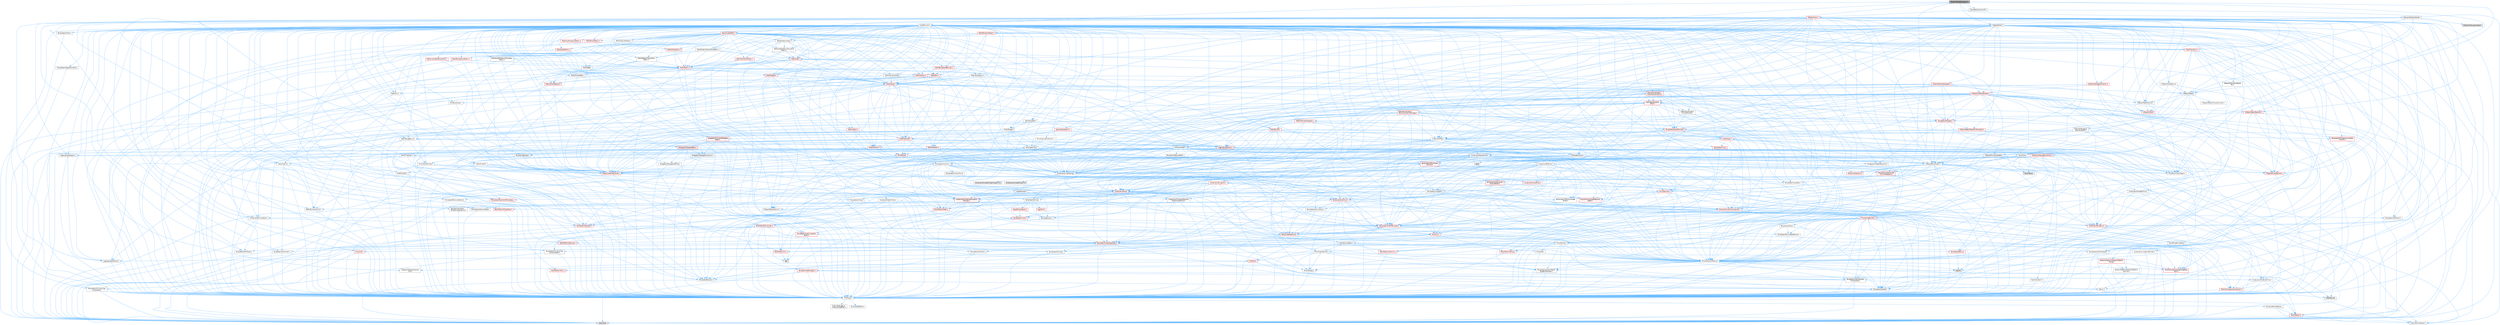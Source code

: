 digraph "BlueprintNodeSignature.h"
{
 // INTERACTIVE_SVG=YES
 // LATEX_PDF_SIZE
  bgcolor="transparent";
  edge [fontname=Helvetica,fontsize=10,labelfontname=Helvetica,labelfontsize=10];
  node [fontname=Helvetica,fontsize=10,shape=box,height=0.2,width=0.4];
  Node1 [id="Node000001",label="BlueprintNodeSignature.h",height=0.2,width=0.4,color="gray40", fillcolor="grey60", style="filled", fontcolor="black",tooltip=" "];
  Node1 -> Node2 [id="edge1_Node000001_Node000002",color="steelblue1",style="solid",tooltip=" "];
  Node2 [id="Node000002",label="Containers/Map.h",height=0.2,width=0.4,color="grey40", fillcolor="white", style="filled",URL="$df/d79/Map_8h.html",tooltip=" "];
  Node2 -> Node3 [id="edge2_Node000002_Node000003",color="steelblue1",style="solid",tooltip=" "];
  Node3 [id="Node000003",label="CoreTypes.h",height=0.2,width=0.4,color="grey40", fillcolor="white", style="filled",URL="$dc/dec/CoreTypes_8h.html",tooltip=" "];
  Node3 -> Node4 [id="edge3_Node000003_Node000004",color="steelblue1",style="solid",tooltip=" "];
  Node4 [id="Node000004",label="HAL/Platform.h",height=0.2,width=0.4,color="red", fillcolor="#FFF0F0", style="filled",URL="$d9/dd0/Platform_8h.html",tooltip=" "];
  Node4 -> Node7 [id="edge4_Node000004_Node000007",color="steelblue1",style="solid",tooltip=" "];
  Node7 [id="Node000007",label="type_traits",height=0.2,width=0.4,color="grey60", fillcolor="#E0E0E0", style="filled",tooltip=" "];
  Node4 -> Node8 [id="edge5_Node000004_Node000008",color="steelblue1",style="solid",tooltip=" "];
  Node8 [id="Node000008",label="PreprocessorHelpers.h",height=0.2,width=0.4,color="grey40", fillcolor="white", style="filled",URL="$db/ddb/PreprocessorHelpers_8h.html",tooltip=" "];
  Node3 -> Node14 [id="edge6_Node000003_Node000014",color="steelblue1",style="solid",tooltip=" "];
  Node14 [id="Node000014",label="ProfilingDebugging\l/UMemoryDefines.h",height=0.2,width=0.4,color="grey40", fillcolor="white", style="filled",URL="$d2/da2/UMemoryDefines_8h.html",tooltip=" "];
  Node3 -> Node15 [id="edge7_Node000003_Node000015",color="steelblue1",style="solid",tooltip=" "];
  Node15 [id="Node000015",label="Misc/CoreMiscDefines.h",height=0.2,width=0.4,color="grey40", fillcolor="white", style="filled",URL="$da/d38/CoreMiscDefines_8h.html",tooltip=" "];
  Node15 -> Node4 [id="edge8_Node000015_Node000004",color="steelblue1",style="solid",tooltip=" "];
  Node15 -> Node8 [id="edge9_Node000015_Node000008",color="steelblue1",style="solid",tooltip=" "];
  Node3 -> Node16 [id="edge10_Node000003_Node000016",color="steelblue1",style="solid",tooltip=" "];
  Node16 [id="Node000016",label="Misc/CoreDefines.h",height=0.2,width=0.4,color="grey40", fillcolor="white", style="filled",URL="$d3/dd2/CoreDefines_8h.html",tooltip=" "];
  Node2 -> Node17 [id="edge11_Node000002_Node000017",color="steelblue1",style="solid",tooltip=" "];
  Node17 [id="Node000017",label="Algo/Reverse.h",height=0.2,width=0.4,color="grey40", fillcolor="white", style="filled",URL="$d5/d93/Reverse_8h.html",tooltip=" "];
  Node17 -> Node3 [id="edge12_Node000017_Node000003",color="steelblue1",style="solid",tooltip=" "];
  Node17 -> Node18 [id="edge13_Node000017_Node000018",color="steelblue1",style="solid",tooltip=" "];
  Node18 [id="Node000018",label="Templates/UnrealTemplate.h",height=0.2,width=0.4,color="red", fillcolor="#FFF0F0", style="filled",URL="$d4/d24/UnrealTemplate_8h.html",tooltip=" "];
  Node18 -> Node3 [id="edge14_Node000018_Node000003",color="steelblue1",style="solid",tooltip=" "];
  Node18 -> Node19 [id="edge15_Node000018_Node000019",color="steelblue1",style="solid",tooltip=" "];
  Node19 [id="Node000019",label="Templates/IsPointer.h",height=0.2,width=0.4,color="grey40", fillcolor="white", style="filled",URL="$d7/d05/IsPointer_8h.html",tooltip=" "];
  Node19 -> Node3 [id="edge16_Node000019_Node000003",color="steelblue1",style="solid",tooltip=" "];
  Node18 -> Node20 [id="edge17_Node000018_Node000020",color="steelblue1",style="solid",tooltip=" "];
  Node20 [id="Node000020",label="HAL/UnrealMemory.h",height=0.2,width=0.4,color="red", fillcolor="#FFF0F0", style="filled",URL="$d9/d96/UnrealMemory_8h.html",tooltip=" "];
  Node20 -> Node3 [id="edge18_Node000020_Node000003",color="steelblue1",style="solid",tooltip=" "];
  Node20 -> Node33 [id="edge19_Node000020_Node000033",color="steelblue1",style="solid",tooltip=" "];
  Node33 [id="Node000033",label="HAL/MemoryBase.h",height=0.2,width=0.4,color="grey40", fillcolor="white", style="filled",URL="$d6/d9f/MemoryBase_8h.html",tooltip=" "];
  Node33 -> Node3 [id="edge20_Node000033_Node000003",color="steelblue1",style="solid",tooltip=" "];
  Node33 -> Node34 [id="edge21_Node000033_Node000034",color="steelblue1",style="solid",tooltip=" "];
  Node34 [id="Node000034",label="HAL/PlatformAtomics.h",height=0.2,width=0.4,color="red", fillcolor="#FFF0F0", style="filled",URL="$d3/d36/PlatformAtomics_8h.html",tooltip=" "];
  Node34 -> Node3 [id="edge22_Node000034_Node000003",color="steelblue1",style="solid",tooltip=" "];
  Node33 -> Node37 [id="edge23_Node000033_Node000037",color="steelblue1",style="solid",tooltip=" "];
  Node37 [id="Node000037",label="HAL/PlatformCrt.h",height=0.2,width=0.4,color="red", fillcolor="#FFF0F0", style="filled",URL="$d8/d75/PlatformCrt_8h.html",tooltip=" "];
  Node37 -> Node38 [id="edge24_Node000037_Node000038",color="steelblue1",style="solid",tooltip=" "];
  Node38 [id="Node000038",label="new",height=0.2,width=0.4,color="grey60", fillcolor="#E0E0E0", style="filled",tooltip=" "];
  Node33 -> Node45 [id="edge25_Node000033_Node000045",color="steelblue1",style="solid",tooltip=" "];
  Node45 [id="Node000045",label="Misc/Exec.h",height=0.2,width=0.4,color="grey40", fillcolor="white", style="filled",URL="$de/ddb/Exec_8h.html",tooltip=" "];
  Node45 -> Node3 [id="edge26_Node000045_Node000003",color="steelblue1",style="solid",tooltip=" "];
  Node45 -> Node46 [id="edge27_Node000045_Node000046",color="steelblue1",style="solid",tooltip=" "];
  Node46 [id="Node000046",label="Misc/AssertionMacros.h",height=0.2,width=0.4,color="grey40", fillcolor="white", style="filled",URL="$d0/dfa/AssertionMacros_8h.html",tooltip=" "];
  Node46 -> Node3 [id="edge28_Node000046_Node000003",color="steelblue1",style="solid",tooltip=" "];
  Node46 -> Node4 [id="edge29_Node000046_Node000004",color="steelblue1",style="solid",tooltip=" "];
  Node46 -> Node47 [id="edge30_Node000046_Node000047",color="steelblue1",style="solid",tooltip=" "];
  Node47 [id="Node000047",label="HAL/PlatformMisc.h",height=0.2,width=0.4,color="red", fillcolor="#FFF0F0", style="filled",URL="$d0/df5/PlatformMisc_8h.html",tooltip=" "];
  Node47 -> Node3 [id="edge31_Node000047_Node000003",color="steelblue1",style="solid",tooltip=" "];
  Node46 -> Node8 [id="edge32_Node000046_Node000008",color="steelblue1",style="solid",tooltip=" "];
  Node46 -> Node63 [id="edge33_Node000046_Node000063",color="steelblue1",style="solid",tooltip=" "];
  Node63 [id="Node000063",label="Templates/EnableIf.h",height=0.2,width=0.4,color="grey40", fillcolor="white", style="filled",URL="$d7/d60/EnableIf_8h.html",tooltip=" "];
  Node63 -> Node3 [id="edge34_Node000063_Node000003",color="steelblue1",style="solid",tooltip=" "];
  Node46 -> Node64 [id="edge35_Node000046_Node000064",color="steelblue1",style="solid",tooltip=" "];
  Node64 [id="Node000064",label="Templates/IsArrayOrRefOf\lTypeByPredicate.h",height=0.2,width=0.4,color="grey40", fillcolor="white", style="filled",URL="$d6/da1/IsArrayOrRefOfTypeByPredicate_8h.html",tooltip=" "];
  Node64 -> Node3 [id="edge36_Node000064_Node000003",color="steelblue1",style="solid",tooltip=" "];
  Node46 -> Node65 [id="edge37_Node000046_Node000065",color="steelblue1",style="solid",tooltip=" "];
  Node65 [id="Node000065",label="Templates/IsValidVariadic\lFunctionArg.h",height=0.2,width=0.4,color="grey40", fillcolor="white", style="filled",URL="$d0/dc8/IsValidVariadicFunctionArg_8h.html",tooltip=" "];
  Node65 -> Node3 [id="edge38_Node000065_Node000003",color="steelblue1",style="solid",tooltip=" "];
  Node65 -> Node66 [id="edge39_Node000065_Node000066",color="steelblue1",style="solid",tooltip=" "];
  Node66 [id="Node000066",label="IsEnum.h",height=0.2,width=0.4,color="grey40", fillcolor="white", style="filled",URL="$d4/de5/IsEnum_8h.html",tooltip=" "];
  Node65 -> Node7 [id="edge40_Node000065_Node000007",color="steelblue1",style="solid",tooltip=" "];
  Node46 -> Node67 [id="edge41_Node000046_Node000067",color="steelblue1",style="solid",tooltip=" "];
  Node67 [id="Node000067",label="Traits/IsCharEncodingCompatible\lWith.h",height=0.2,width=0.4,color="red", fillcolor="#FFF0F0", style="filled",URL="$df/dd1/IsCharEncodingCompatibleWith_8h.html",tooltip=" "];
  Node67 -> Node7 [id="edge42_Node000067_Node000007",color="steelblue1",style="solid",tooltip=" "];
  Node46 -> Node69 [id="edge43_Node000046_Node000069",color="steelblue1",style="solid",tooltip=" "];
  Node69 [id="Node000069",label="Misc/VarArgs.h",height=0.2,width=0.4,color="grey40", fillcolor="white", style="filled",URL="$d5/d6f/VarArgs_8h.html",tooltip=" "];
  Node69 -> Node3 [id="edge44_Node000069_Node000003",color="steelblue1",style="solid",tooltip=" "];
  Node46 -> Node70 [id="edge45_Node000046_Node000070",color="steelblue1",style="solid",tooltip=" "];
  Node70 [id="Node000070",label="String/FormatStringSan.h",height=0.2,width=0.4,color="red", fillcolor="#FFF0F0", style="filled",URL="$d3/d8b/FormatStringSan_8h.html",tooltip=" "];
  Node70 -> Node7 [id="edge46_Node000070_Node000007",color="steelblue1",style="solid",tooltip=" "];
  Node70 -> Node3 [id="edge47_Node000070_Node000003",color="steelblue1",style="solid",tooltip=" "];
  Node70 -> Node71 [id="edge48_Node000070_Node000071",color="steelblue1",style="solid",tooltip=" "];
  Node71 [id="Node000071",label="Templates/Requires.h",height=0.2,width=0.4,color="grey40", fillcolor="white", style="filled",URL="$dc/d96/Requires_8h.html",tooltip=" "];
  Node71 -> Node63 [id="edge49_Node000071_Node000063",color="steelblue1",style="solid",tooltip=" "];
  Node71 -> Node7 [id="edge50_Node000071_Node000007",color="steelblue1",style="solid",tooltip=" "];
  Node70 -> Node65 [id="edge51_Node000070_Node000065",color="steelblue1",style="solid",tooltip=" "];
  Node70 -> Node23 [id="edge52_Node000070_Node000023",color="steelblue1",style="solid",tooltip=" "];
  Node23 [id="Node000023",label="Containers/ContainersFwd.h",height=0.2,width=0.4,color="grey40", fillcolor="white", style="filled",URL="$d4/d0a/ContainersFwd_8h.html",tooltip=" "];
  Node23 -> Node4 [id="edge53_Node000023_Node000004",color="steelblue1",style="solid",tooltip=" "];
  Node23 -> Node3 [id="edge54_Node000023_Node000003",color="steelblue1",style="solid",tooltip=" "];
  Node23 -> Node24 [id="edge55_Node000023_Node000024",color="steelblue1",style="solid",tooltip=" "];
  Node24 [id="Node000024",label="Traits/IsContiguousContainer.h",height=0.2,width=0.4,color="red", fillcolor="#FFF0F0", style="filled",URL="$d5/d3c/IsContiguousContainer_8h.html",tooltip=" "];
  Node24 -> Node3 [id="edge56_Node000024_Node000003",color="steelblue1",style="solid",tooltip=" "];
  Node24 -> Node26 [id="edge57_Node000024_Node000026",color="steelblue1",style="solid",tooltip=" "];
  Node26 [id="Node000026",label="initializer_list",height=0.2,width=0.4,color="grey60", fillcolor="#E0E0E0", style="filled",tooltip=" "];
  Node46 -> Node76 [id="edge58_Node000046_Node000076",color="steelblue1",style="solid",tooltip=" "];
  Node76 [id="Node000076",label="atomic",height=0.2,width=0.4,color="grey60", fillcolor="#E0E0E0", style="filled",tooltip=" "];
  Node33 -> Node77 [id="edge59_Node000033_Node000077",color="steelblue1",style="solid",tooltip=" "];
  Node77 [id="Node000077",label="Misc/OutputDevice.h",height=0.2,width=0.4,color="grey40", fillcolor="white", style="filled",URL="$d7/d32/OutputDevice_8h.html",tooltip=" "];
  Node77 -> Node22 [id="edge60_Node000077_Node000022",color="steelblue1",style="solid",tooltip=" "];
  Node22 [id="Node000022",label="CoreFwd.h",height=0.2,width=0.4,color="red", fillcolor="#FFF0F0", style="filled",URL="$d1/d1e/CoreFwd_8h.html",tooltip=" "];
  Node22 -> Node3 [id="edge61_Node000022_Node000003",color="steelblue1",style="solid",tooltip=" "];
  Node22 -> Node23 [id="edge62_Node000022_Node000023",color="steelblue1",style="solid",tooltip=" "];
  Node22 -> Node28 [id="edge63_Node000022_Node000028",color="steelblue1",style="solid",tooltip=" "];
  Node28 [id="Node000028",label="UObject/UObjectHierarchy\lFwd.h",height=0.2,width=0.4,color="grey40", fillcolor="white", style="filled",URL="$d3/d13/UObjectHierarchyFwd_8h.html",tooltip=" "];
  Node77 -> Node3 [id="edge64_Node000077_Node000003",color="steelblue1",style="solid",tooltip=" "];
  Node77 -> Node78 [id="edge65_Node000077_Node000078",color="steelblue1",style="solid",tooltip=" "];
  Node78 [id="Node000078",label="Logging/LogVerbosity.h",height=0.2,width=0.4,color="grey40", fillcolor="white", style="filled",URL="$d2/d8f/LogVerbosity_8h.html",tooltip=" "];
  Node78 -> Node3 [id="edge66_Node000078_Node000003",color="steelblue1",style="solid",tooltip=" "];
  Node77 -> Node69 [id="edge67_Node000077_Node000069",color="steelblue1",style="solid",tooltip=" "];
  Node77 -> Node64 [id="edge68_Node000077_Node000064",color="steelblue1",style="solid",tooltip=" "];
  Node77 -> Node65 [id="edge69_Node000077_Node000065",color="steelblue1",style="solid",tooltip=" "];
  Node77 -> Node67 [id="edge70_Node000077_Node000067",color="steelblue1",style="solid",tooltip=" "];
  Node33 -> Node79 [id="edge71_Node000033_Node000079",color="steelblue1",style="solid",tooltip=" "];
  Node79 [id="Node000079",label="Templates/Atomic.h",height=0.2,width=0.4,color="red", fillcolor="#FFF0F0", style="filled",URL="$d3/d91/Atomic_8h.html",tooltip=" "];
  Node79 -> Node76 [id="edge72_Node000079_Node000076",color="steelblue1",style="solid",tooltip=" "];
  Node20 -> Node88 [id="edge73_Node000020_Node000088",color="steelblue1",style="solid",tooltip=" "];
  Node88 [id="Node000088",label="HAL/PlatformMemory.h",height=0.2,width=0.4,color="red", fillcolor="#FFF0F0", style="filled",URL="$de/d68/PlatformMemory_8h.html",tooltip=" "];
  Node88 -> Node3 [id="edge74_Node000088_Node000003",color="steelblue1",style="solid",tooltip=" "];
  Node20 -> Node19 [id="edge75_Node000020_Node000019",color="steelblue1",style="solid",tooltip=" "];
  Node18 -> Node93 [id="edge76_Node000018_Node000093",color="steelblue1",style="solid",tooltip=" "];
  Node93 [id="Node000093",label="Templates/UnrealTypeTraits.h",height=0.2,width=0.4,color="red", fillcolor="#FFF0F0", style="filled",URL="$d2/d2d/UnrealTypeTraits_8h.html",tooltip=" "];
  Node93 -> Node3 [id="edge77_Node000093_Node000003",color="steelblue1",style="solid",tooltip=" "];
  Node93 -> Node19 [id="edge78_Node000093_Node000019",color="steelblue1",style="solid",tooltip=" "];
  Node93 -> Node46 [id="edge79_Node000093_Node000046",color="steelblue1",style="solid",tooltip=" "];
  Node93 -> Node84 [id="edge80_Node000093_Node000084",color="steelblue1",style="solid",tooltip=" "];
  Node84 [id="Node000084",label="Templates/AndOrNot.h",height=0.2,width=0.4,color="grey40", fillcolor="white", style="filled",URL="$db/d0a/AndOrNot_8h.html",tooltip=" "];
  Node84 -> Node3 [id="edge81_Node000084_Node000003",color="steelblue1",style="solid",tooltip=" "];
  Node93 -> Node63 [id="edge82_Node000093_Node000063",color="steelblue1",style="solid",tooltip=" "];
  Node93 -> Node94 [id="edge83_Node000093_Node000094",color="steelblue1",style="solid",tooltip=" "];
  Node94 [id="Node000094",label="Templates/IsArithmetic.h",height=0.2,width=0.4,color="grey40", fillcolor="white", style="filled",URL="$d2/d5d/IsArithmetic_8h.html",tooltip=" "];
  Node94 -> Node3 [id="edge84_Node000094_Node000003",color="steelblue1",style="solid",tooltip=" "];
  Node93 -> Node66 [id="edge85_Node000093_Node000066",color="steelblue1",style="solid",tooltip=" "];
  Node93 -> Node96 [id="edge86_Node000093_Node000096",color="steelblue1",style="solid",tooltip=" "];
  Node96 [id="Node000096",label="Templates/IsPODType.h",height=0.2,width=0.4,color="grey40", fillcolor="white", style="filled",URL="$d7/db1/IsPODType_8h.html",tooltip=" "];
  Node96 -> Node3 [id="edge87_Node000096_Node000003",color="steelblue1",style="solid",tooltip=" "];
  Node93 -> Node97 [id="edge88_Node000093_Node000097",color="steelblue1",style="solid",tooltip=" "];
  Node97 [id="Node000097",label="Templates/IsUECoreType.h",height=0.2,width=0.4,color="grey40", fillcolor="white", style="filled",URL="$d1/db8/IsUECoreType_8h.html",tooltip=" "];
  Node97 -> Node3 [id="edge89_Node000097_Node000003",color="steelblue1",style="solid",tooltip=" "];
  Node97 -> Node7 [id="edge90_Node000097_Node000007",color="steelblue1",style="solid",tooltip=" "];
  Node93 -> Node85 [id="edge91_Node000093_Node000085",color="steelblue1",style="solid",tooltip=" "];
  Node85 [id="Node000085",label="Templates/IsTriviallyCopy\lConstructible.h",height=0.2,width=0.4,color="grey40", fillcolor="white", style="filled",URL="$d3/d78/IsTriviallyCopyConstructible_8h.html",tooltip=" "];
  Node85 -> Node3 [id="edge92_Node000085_Node000003",color="steelblue1",style="solid",tooltip=" "];
  Node85 -> Node7 [id="edge93_Node000085_Node000007",color="steelblue1",style="solid",tooltip=" "];
  Node18 -> Node98 [id="edge94_Node000018_Node000098",color="steelblue1",style="solid",tooltip=" "];
  Node98 [id="Node000098",label="Templates/RemoveReference.h",height=0.2,width=0.4,color="grey40", fillcolor="white", style="filled",URL="$da/dbe/RemoveReference_8h.html",tooltip=" "];
  Node98 -> Node3 [id="edge95_Node000098_Node000003",color="steelblue1",style="solid",tooltip=" "];
  Node18 -> Node71 [id="edge96_Node000018_Node000071",color="steelblue1",style="solid",tooltip=" "];
  Node18 -> Node99 [id="edge97_Node000018_Node000099",color="steelblue1",style="solid",tooltip=" "];
  Node99 [id="Node000099",label="Templates/TypeCompatible\lBytes.h",height=0.2,width=0.4,color="red", fillcolor="#FFF0F0", style="filled",URL="$df/d0a/TypeCompatibleBytes_8h.html",tooltip=" "];
  Node99 -> Node3 [id="edge98_Node000099_Node000003",color="steelblue1",style="solid",tooltip=" "];
  Node99 -> Node38 [id="edge99_Node000099_Node000038",color="steelblue1",style="solid",tooltip=" "];
  Node99 -> Node7 [id="edge100_Node000099_Node000007",color="steelblue1",style="solid",tooltip=" "];
  Node18 -> Node24 [id="edge101_Node000018_Node000024",color="steelblue1",style="solid",tooltip=" "];
  Node18 -> Node7 [id="edge102_Node000018_Node000007",color="steelblue1",style="solid",tooltip=" "];
  Node2 -> Node101 [id="edge103_Node000002_Node000101",color="steelblue1",style="solid",tooltip=" "];
  Node101 [id="Node000101",label="Containers/ContainerElement\lTypeCompatibility.h",height=0.2,width=0.4,color="grey40", fillcolor="white", style="filled",URL="$df/ddf/ContainerElementTypeCompatibility_8h.html",tooltip=" "];
  Node101 -> Node3 [id="edge104_Node000101_Node000003",color="steelblue1",style="solid",tooltip=" "];
  Node101 -> Node93 [id="edge105_Node000101_Node000093",color="steelblue1",style="solid",tooltip=" "];
  Node2 -> Node102 [id="edge106_Node000002_Node000102",color="steelblue1",style="solid",tooltip=" "];
  Node102 [id="Node000102",label="Containers/Set.h",height=0.2,width=0.4,color="grey40", fillcolor="white", style="filled",URL="$d4/d45/Set_8h.html",tooltip=" "];
  Node102 -> Node103 [id="edge107_Node000102_Node000103",color="steelblue1",style="solid",tooltip=" "];
  Node103 [id="Node000103",label="Containers/ContainerAllocation\lPolicies.h",height=0.2,width=0.4,color="red", fillcolor="#FFF0F0", style="filled",URL="$d7/dff/ContainerAllocationPolicies_8h.html",tooltip=" "];
  Node103 -> Node3 [id="edge108_Node000103_Node000003",color="steelblue1",style="solid",tooltip=" "];
  Node103 -> Node103 [id="edge109_Node000103_Node000103",color="steelblue1",style="solid",tooltip=" "];
  Node103 -> Node105 [id="edge110_Node000103_Node000105",color="steelblue1",style="solid",tooltip=" "];
  Node105 [id="Node000105",label="HAL/PlatformMath.h",height=0.2,width=0.4,color="red", fillcolor="#FFF0F0", style="filled",URL="$dc/d53/PlatformMath_8h.html",tooltip=" "];
  Node105 -> Node3 [id="edge111_Node000105_Node000003",color="steelblue1",style="solid",tooltip=" "];
  Node103 -> Node20 [id="edge112_Node000103_Node000020",color="steelblue1",style="solid",tooltip=" "];
  Node103 -> Node52 [id="edge113_Node000103_Node000052",color="steelblue1",style="solid",tooltip=" "];
  Node52 [id="Node000052",label="Math/NumericLimits.h",height=0.2,width=0.4,color="grey40", fillcolor="white", style="filled",URL="$df/d1b/NumericLimits_8h.html",tooltip=" "];
  Node52 -> Node3 [id="edge114_Node000052_Node000003",color="steelblue1",style="solid",tooltip=" "];
  Node103 -> Node46 [id="edge115_Node000103_Node000046",color="steelblue1",style="solid",tooltip=" "];
  Node103 -> Node114 [id="edge116_Node000103_Node000114",color="steelblue1",style="solid",tooltip=" "];
  Node114 [id="Node000114",label="Templates/MemoryOps.h",height=0.2,width=0.4,color="red", fillcolor="#FFF0F0", style="filled",URL="$db/dea/MemoryOps_8h.html",tooltip=" "];
  Node114 -> Node3 [id="edge117_Node000114_Node000003",color="steelblue1",style="solid",tooltip=" "];
  Node114 -> Node20 [id="edge118_Node000114_Node000020",color="steelblue1",style="solid",tooltip=" "];
  Node114 -> Node86 [id="edge119_Node000114_Node000086",color="steelblue1",style="solid",tooltip=" "];
  Node86 [id="Node000086",label="Templates/IsTriviallyCopy\lAssignable.h",height=0.2,width=0.4,color="grey40", fillcolor="white", style="filled",URL="$d2/df2/IsTriviallyCopyAssignable_8h.html",tooltip=" "];
  Node86 -> Node3 [id="edge120_Node000086_Node000003",color="steelblue1",style="solid",tooltip=" "];
  Node86 -> Node7 [id="edge121_Node000086_Node000007",color="steelblue1",style="solid",tooltip=" "];
  Node114 -> Node85 [id="edge122_Node000114_Node000085",color="steelblue1",style="solid",tooltip=" "];
  Node114 -> Node71 [id="edge123_Node000114_Node000071",color="steelblue1",style="solid",tooltip=" "];
  Node114 -> Node93 [id="edge124_Node000114_Node000093",color="steelblue1",style="solid",tooltip=" "];
  Node114 -> Node38 [id="edge125_Node000114_Node000038",color="steelblue1",style="solid",tooltip=" "];
  Node114 -> Node7 [id="edge126_Node000114_Node000007",color="steelblue1",style="solid",tooltip=" "];
  Node103 -> Node99 [id="edge127_Node000103_Node000099",color="steelblue1",style="solid",tooltip=" "];
  Node103 -> Node7 [id="edge128_Node000103_Node000007",color="steelblue1",style="solid",tooltip=" "];
  Node102 -> Node101 [id="edge129_Node000102_Node000101",color="steelblue1",style="solid",tooltip=" "];
  Node102 -> Node115 [id="edge130_Node000102_Node000115",color="steelblue1",style="solid",tooltip=" "];
  Node115 [id="Node000115",label="Containers/SetUtilities.h",height=0.2,width=0.4,color="grey40", fillcolor="white", style="filled",URL="$dc/de5/SetUtilities_8h.html",tooltip=" "];
  Node115 -> Node3 [id="edge131_Node000115_Node000003",color="steelblue1",style="solid",tooltip=" "];
  Node115 -> Node116 [id="edge132_Node000115_Node000116",color="steelblue1",style="solid",tooltip=" "];
  Node116 [id="Node000116",label="Serialization/MemoryLayout.h",height=0.2,width=0.4,color="red", fillcolor="#FFF0F0", style="filled",URL="$d7/d66/MemoryLayout_8h.html",tooltip=" "];
  Node116 -> Node119 [id="edge133_Node000116_Node000119",color="steelblue1",style="solid",tooltip=" "];
  Node119 [id="Node000119",label="Containers/EnumAsByte.h",height=0.2,width=0.4,color="grey40", fillcolor="white", style="filled",URL="$d6/d9a/EnumAsByte_8h.html",tooltip=" "];
  Node119 -> Node3 [id="edge134_Node000119_Node000003",color="steelblue1",style="solid",tooltip=" "];
  Node119 -> Node96 [id="edge135_Node000119_Node000096",color="steelblue1",style="solid",tooltip=" "];
  Node119 -> Node120 [id="edge136_Node000119_Node000120",color="steelblue1",style="solid",tooltip=" "];
  Node120 [id="Node000120",label="Templates/TypeHash.h",height=0.2,width=0.4,color="red", fillcolor="#FFF0F0", style="filled",URL="$d1/d62/TypeHash_8h.html",tooltip=" "];
  Node120 -> Node3 [id="edge137_Node000120_Node000003",color="steelblue1",style="solid",tooltip=" "];
  Node120 -> Node71 [id="edge138_Node000120_Node000071",color="steelblue1",style="solid",tooltip=" "];
  Node120 -> Node121 [id="edge139_Node000120_Node000121",color="steelblue1",style="solid",tooltip=" "];
  Node121 [id="Node000121",label="Misc/Crc.h",height=0.2,width=0.4,color="red", fillcolor="#FFF0F0", style="filled",URL="$d4/dd2/Crc_8h.html",tooltip=" "];
  Node121 -> Node3 [id="edge140_Node000121_Node000003",color="steelblue1",style="solid",tooltip=" "];
  Node121 -> Node29 [id="edge141_Node000121_Node000029",color="steelblue1",style="solid",tooltip=" "];
  Node29 [id="Node000029",label="HAL/PlatformString.h",height=0.2,width=0.4,color="red", fillcolor="#FFF0F0", style="filled",URL="$db/db5/PlatformString_8h.html",tooltip=" "];
  Node29 -> Node3 [id="edge142_Node000029_Node000003",color="steelblue1",style="solid",tooltip=" "];
  Node121 -> Node46 [id="edge143_Node000121_Node000046",color="steelblue1",style="solid",tooltip=" "];
  Node121 -> Node122 [id="edge144_Node000121_Node000122",color="steelblue1",style="solid",tooltip=" "];
  Node122 [id="Node000122",label="Misc/CString.h",height=0.2,width=0.4,color="grey40", fillcolor="white", style="filled",URL="$d2/d49/CString_8h.html",tooltip=" "];
  Node122 -> Node3 [id="edge145_Node000122_Node000003",color="steelblue1",style="solid",tooltip=" "];
  Node122 -> Node37 [id="edge146_Node000122_Node000037",color="steelblue1",style="solid",tooltip=" "];
  Node122 -> Node29 [id="edge147_Node000122_Node000029",color="steelblue1",style="solid",tooltip=" "];
  Node122 -> Node46 [id="edge148_Node000122_Node000046",color="steelblue1",style="solid",tooltip=" "];
  Node122 -> Node123 [id="edge149_Node000122_Node000123",color="steelblue1",style="solid",tooltip=" "];
  Node123 [id="Node000123",label="Misc/Char.h",height=0.2,width=0.4,color="red", fillcolor="#FFF0F0", style="filled",URL="$d0/d58/Char_8h.html",tooltip=" "];
  Node123 -> Node3 [id="edge150_Node000123_Node000003",color="steelblue1",style="solid",tooltip=" "];
  Node123 -> Node7 [id="edge151_Node000123_Node000007",color="steelblue1",style="solid",tooltip=" "];
  Node122 -> Node69 [id="edge152_Node000122_Node000069",color="steelblue1",style="solid",tooltip=" "];
  Node122 -> Node64 [id="edge153_Node000122_Node000064",color="steelblue1",style="solid",tooltip=" "];
  Node122 -> Node65 [id="edge154_Node000122_Node000065",color="steelblue1",style="solid",tooltip=" "];
  Node122 -> Node67 [id="edge155_Node000122_Node000067",color="steelblue1",style="solid",tooltip=" "];
  Node121 -> Node123 [id="edge156_Node000121_Node000123",color="steelblue1",style="solid",tooltip=" "];
  Node121 -> Node93 [id="edge157_Node000121_Node000093",color="steelblue1",style="solid",tooltip=" "];
  Node120 -> Node7 [id="edge158_Node000120_Node000007",color="steelblue1",style="solid",tooltip=" "];
  Node116 -> Node49 [id="edge159_Node000116_Node000049",color="steelblue1",style="solid",tooltip=" "];
  Node49 [id="Node000049",label="Containers/StringFwd.h",height=0.2,width=0.4,color="red", fillcolor="#FFF0F0", style="filled",URL="$df/d37/StringFwd_8h.html",tooltip=" "];
  Node49 -> Node3 [id="edge160_Node000049_Node000003",color="steelblue1",style="solid",tooltip=" "];
  Node49 -> Node24 [id="edge161_Node000049_Node000024",color="steelblue1",style="solid",tooltip=" "];
  Node116 -> Node20 [id="edge162_Node000116_Node000020",color="steelblue1",style="solid",tooltip=" "];
  Node116 -> Node63 [id="edge163_Node000116_Node000063",color="steelblue1",style="solid",tooltip=" "];
  Node116 -> Node128 [id="edge164_Node000116_Node000128",color="steelblue1",style="solid",tooltip=" "];
  Node128 [id="Node000128",label="Templates/IsAbstract.h",height=0.2,width=0.4,color="grey40", fillcolor="white", style="filled",URL="$d8/db7/IsAbstract_8h.html",tooltip=" "];
  Node116 -> Node18 [id="edge165_Node000116_Node000018",color="steelblue1",style="solid",tooltip=" "];
  Node115 -> Node114 [id="edge166_Node000115_Node000114",color="steelblue1",style="solid",tooltip=" "];
  Node115 -> Node93 [id="edge167_Node000115_Node000093",color="steelblue1",style="solid",tooltip=" "];
  Node102 -> Node129 [id="edge168_Node000102_Node000129",color="steelblue1",style="solid",tooltip=" "];
  Node129 [id="Node000129",label="Containers/SparseArray.h",height=0.2,width=0.4,color="grey40", fillcolor="white", style="filled",URL="$d5/dbf/SparseArray_8h.html",tooltip=" "];
  Node129 -> Node3 [id="edge169_Node000129_Node000003",color="steelblue1",style="solid",tooltip=" "];
  Node129 -> Node46 [id="edge170_Node000129_Node000046",color="steelblue1",style="solid",tooltip=" "];
  Node129 -> Node20 [id="edge171_Node000129_Node000020",color="steelblue1",style="solid",tooltip=" "];
  Node129 -> Node93 [id="edge172_Node000129_Node000093",color="steelblue1",style="solid",tooltip=" "];
  Node129 -> Node18 [id="edge173_Node000129_Node000018",color="steelblue1",style="solid",tooltip=" "];
  Node129 -> Node103 [id="edge174_Node000129_Node000103",color="steelblue1",style="solid",tooltip=" "];
  Node129 -> Node130 [id="edge175_Node000129_Node000130",color="steelblue1",style="solid",tooltip=" "];
  Node130 [id="Node000130",label="Templates/Less.h",height=0.2,width=0.4,color="grey40", fillcolor="white", style="filled",URL="$de/dc8/Less_8h.html",tooltip=" "];
  Node130 -> Node3 [id="edge176_Node000130_Node000003",color="steelblue1",style="solid",tooltip=" "];
  Node130 -> Node18 [id="edge177_Node000130_Node000018",color="steelblue1",style="solid",tooltip=" "];
  Node129 -> Node131 [id="edge178_Node000129_Node000131",color="steelblue1",style="solid",tooltip=" "];
  Node131 [id="Node000131",label="Containers/Array.h",height=0.2,width=0.4,color="red", fillcolor="#FFF0F0", style="filled",URL="$df/dd0/Array_8h.html",tooltip=" "];
  Node131 -> Node3 [id="edge179_Node000131_Node000003",color="steelblue1",style="solid",tooltip=" "];
  Node131 -> Node46 [id="edge180_Node000131_Node000046",color="steelblue1",style="solid",tooltip=" "];
  Node131 -> Node132 [id="edge181_Node000131_Node000132",color="steelblue1",style="solid",tooltip=" "];
  Node132 [id="Node000132",label="Misc/IntrusiveUnsetOptional\lState.h",height=0.2,width=0.4,color="red", fillcolor="#FFF0F0", style="filled",URL="$d2/d0a/IntrusiveUnsetOptionalState_8h.html",tooltip=" "];
  Node131 -> Node20 [id="edge182_Node000131_Node000020",color="steelblue1",style="solid",tooltip=" "];
  Node131 -> Node93 [id="edge183_Node000131_Node000093",color="steelblue1",style="solid",tooltip=" "];
  Node131 -> Node18 [id="edge184_Node000131_Node000018",color="steelblue1",style="solid",tooltip=" "];
  Node131 -> Node103 [id="edge185_Node000131_Node000103",color="steelblue1",style="solid",tooltip=" "];
  Node131 -> Node101 [id="edge186_Node000131_Node000101",color="steelblue1",style="solid",tooltip=" "];
  Node131 -> Node137 [id="edge187_Node000131_Node000137",color="steelblue1",style="solid",tooltip=" "];
  Node137 [id="Node000137",label="Serialization/Archive.h",height=0.2,width=0.4,color="red", fillcolor="#FFF0F0", style="filled",URL="$d7/d3b/Archive_8h.html",tooltip=" "];
  Node137 -> Node22 [id="edge188_Node000137_Node000022",color="steelblue1",style="solid",tooltip=" "];
  Node137 -> Node3 [id="edge189_Node000137_Node000003",color="steelblue1",style="solid",tooltip=" "];
  Node137 -> Node138 [id="edge190_Node000137_Node000138",color="steelblue1",style="solid",tooltip=" "];
  Node138 [id="Node000138",label="HAL/PlatformProperties.h",height=0.2,width=0.4,color="red", fillcolor="#FFF0F0", style="filled",URL="$d9/db0/PlatformProperties_8h.html",tooltip=" "];
  Node138 -> Node3 [id="edge191_Node000138_Node000003",color="steelblue1",style="solid",tooltip=" "];
  Node137 -> Node141 [id="edge192_Node000137_Node000141",color="steelblue1",style="solid",tooltip=" "];
  Node141 [id="Node000141",label="Internationalization\l/TextNamespaceFwd.h",height=0.2,width=0.4,color="grey40", fillcolor="white", style="filled",URL="$d8/d97/TextNamespaceFwd_8h.html",tooltip=" "];
  Node141 -> Node3 [id="edge193_Node000141_Node000003",color="steelblue1",style="solid",tooltip=" "];
  Node137 -> Node46 [id="edge194_Node000137_Node000046",color="steelblue1",style="solid",tooltip=" "];
  Node137 -> Node142 [id="edge195_Node000137_Node000142",color="steelblue1",style="solid",tooltip=" "];
  Node142 [id="Node000142",label="Misc/EngineVersionBase.h",height=0.2,width=0.4,color="grey40", fillcolor="white", style="filled",URL="$d5/d2b/EngineVersionBase_8h.html",tooltip=" "];
  Node142 -> Node3 [id="edge196_Node000142_Node000003",color="steelblue1",style="solid",tooltip=" "];
  Node137 -> Node69 [id="edge197_Node000137_Node000069",color="steelblue1",style="solid",tooltip=" "];
  Node137 -> Node63 [id="edge198_Node000137_Node000063",color="steelblue1",style="solid",tooltip=" "];
  Node137 -> Node64 [id="edge199_Node000137_Node000064",color="steelblue1",style="solid",tooltip=" "];
  Node137 -> Node145 [id="edge200_Node000137_Node000145",color="steelblue1",style="solid",tooltip=" "];
  Node145 [id="Node000145",label="Templates/IsEnumClass.h",height=0.2,width=0.4,color="grey40", fillcolor="white", style="filled",URL="$d7/d15/IsEnumClass_8h.html",tooltip=" "];
  Node145 -> Node3 [id="edge201_Node000145_Node000003",color="steelblue1",style="solid",tooltip=" "];
  Node145 -> Node84 [id="edge202_Node000145_Node000084",color="steelblue1",style="solid",tooltip=" "];
  Node137 -> Node65 [id="edge203_Node000137_Node000065",color="steelblue1",style="solid",tooltip=" "];
  Node137 -> Node18 [id="edge204_Node000137_Node000018",color="steelblue1",style="solid",tooltip=" "];
  Node137 -> Node67 [id="edge205_Node000137_Node000067",color="steelblue1",style="solid",tooltip=" "];
  Node137 -> Node146 [id="edge206_Node000137_Node000146",color="steelblue1",style="solid",tooltip=" "];
  Node146 [id="Node000146",label="UObject/ObjectVersion.h",height=0.2,width=0.4,color="grey40", fillcolor="white", style="filled",URL="$da/d63/ObjectVersion_8h.html",tooltip=" "];
  Node146 -> Node3 [id="edge207_Node000146_Node000003",color="steelblue1",style="solid",tooltip=" "];
  Node131 -> Node147 [id="edge208_Node000131_Node000147",color="steelblue1",style="solid",tooltip=" "];
  Node147 [id="Node000147",label="Serialization/MemoryImage\lWriter.h",height=0.2,width=0.4,color="grey40", fillcolor="white", style="filled",URL="$d0/d08/MemoryImageWriter_8h.html",tooltip=" "];
  Node147 -> Node3 [id="edge209_Node000147_Node000003",color="steelblue1",style="solid",tooltip=" "];
  Node147 -> Node116 [id="edge210_Node000147_Node000116",color="steelblue1",style="solid",tooltip=" "];
  Node131 -> Node150 [id="edge211_Node000131_Node000150",color="steelblue1",style="solid",tooltip=" "];
  Node150 [id="Node000150",label="Templates/Invoke.h",height=0.2,width=0.4,color="red", fillcolor="#FFF0F0", style="filled",URL="$d7/deb/Invoke_8h.html",tooltip=" "];
  Node150 -> Node3 [id="edge212_Node000150_Node000003",color="steelblue1",style="solid",tooltip=" "];
  Node150 -> Node18 [id="edge213_Node000150_Node000018",color="steelblue1",style="solid",tooltip=" "];
  Node150 -> Node7 [id="edge214_Node000150_Node000007",color="steelblue1",style="solid",tooltip=" "];
  Node131 -> Node130 [id="edge215_Node000131_Node000130",color="steelblue1",style="solid",tooltip=" "];
  Node131 -> Node71 [id="edge216_Node000131_Node000071",color="steelblue1",style="solid",tooltip=" "];
  Node131 -> Node162 [id="edge217_Node000131_Node000162",color="steelblue1",style="solid",tooltip=" "];
  Node162 [id="Node000162",label="Templates/Sorting.h",height=0.2,width=0.4,color="grey40", fillcolor="white", style="filled",URL="$d3/d9e/Sorting_8h.html",tooltip=" "];
  Node162 -> Node3 [id="edge218_Node000162_Node000003",color="steelblue1",style="solid",tooltip=" "];
  Node162 -> Node158 [id="edge219_Node000162_Node000158",color="steelblue1",style="solid",tooltip=" "];
  Node158 [id="Node000158",label="Algo/BinarySearch.h",height=0.2,width=0.4,color="red", fillcolor="#FFF0F0", style="filled",URL="$db/db4/BinarySearch_8h.html",tooltip=" "];
  Node158 -> Node150 [id="edge220_Node000158_Node000150",color="steelblue1",style="solid",tooltip=" "];
  Node158 -> Node130 [id="edge221_Node000158_Node000130",color="steelblue1",style="solid",tooltip=" "];
  Node162 -> Node163 [id="edge222_Node000162_Node000163",color="steelblue1",style="solid",tooltip=" "];
  Node163 [id="Node000163",label="Algo/Sort.h",height=0.2,width=0.4,color="red", fillcolor="#FFF0F0", style="filled",URL="$d1/d87/Sort_8h.html",tooltip=" "];
  Node162 -> Node105 [id="edge223_Node000162_Node000105",color="steelblue1",style="solid",tooltip=" "];
  Node162 -> Node130 [id="edge224_Node000162_Node000130",color="steelblue1",style="solid",tooltip=" "];
  Node131 -> Node166 [id="edge225_Node000131_Node000166",color="steelblue1",style="solid",tooltip=" "];
  Node166 [id="Node000166",label="Templates/AlignmentTemplates.h",height=0.2,width=0.4,color="red", fillcolor="#FFF0F0", style="filled",URL="$dd/d32/AlignmentTemplates_8h.html",tooltip=" "];
  Node166 -> Node3 [id="edge226_Node000166_Node000003",color="steelblue1",style="solid",tooltip=" "];
  Node166 -> Node19 [id="edge227_Node000166_Node000019",color="steelblue1",style="solid",tooltip=" "];
  Node131 -> Node7 [id="edge228_Node000131_Node000007",color="steelblue1",style="solid",tooltip=" "];
  Node129 -> Node165 [id="edge229_Node000129_Node000165",color="steelblue1",style="solid",tooltip=" "];
  Node165 [id="Node000165",label="Math/UnrealMathUtility.h",height=0.2,width=0.4,color="red", fillcolor="#FFF0F0", style="filled",URL="$db/db8/UnrealMathUtility_8h.html",tooltip=" "];
  Node165 -> Node3 [id="edge230_Node000165_Node000003",color="steelblue1",style="solid",tooltip=" "];
  Node165 -> Node46 [id="edge231_Node000165_Node000046",color="steelblue1",style="solid",tooltip=" "];
  Node165 -> Node105 [id="edge232_Node000165_Node000105",color="steelblue1",style="solid",tooltip=" "];
  Node165 -> Node71 [id="edge233_Node000165_Node000071",color="steelblue1",style="solid",tooltip=" "];
  Node129 -> Node167 [id="edge234_Node000129_Node000167",color="steelblue1",style="solid",tooltip=" "];
  Node167 [id="Node000167",label="Containers/ScriptArray.h",height=0.2,width=0.4,color="red", fillcolor="#FFF0F0", style="filled",URL="$dc/daf/ScriptArray_8h.html",tooltip=" "];
  Node167 -> Node3 [id="edge235_Node000167_Node000003",color="steelblue1",style="solid",tooltip=" "];
  Node167 -> Node46 [id="edge236_Node000167_Node000046",color="steelblue1",style="solid",tooltip=" "];
  Node167 -> Node20 [id="edge237_Node000167_Node000020",color="steelblue1",style="solid",tooltip=" "];
  Node167 -> Node103 [id="edge238_Node000167_Node000103",color="steelblue1",style="solid",tooltip=" "];
  Node167 -> Node131 [id="edge239_Node000167_Node000131",color="steelblue1",style="solid",tooltip=" "];
  Node167 -> Node26 [id="edge240_Node000167_Node000026",color="steelblue1",style="solid",tooltip=" "];
  Node129 -> Node168 [id="edge241_Node000129_Node000168",color="steelblue1",style="solid",tooltip=" "];
  Node168 [id="Node000168",label="Containers/BitArray.h",height=0.2,width=0.4,color="grey40", fillcolor="white", style="filled",URL="$d1/de4/BitArray_8h.html",tooltip=" "];
  Node168 -> Node103 [id="edge242_Node000168_Node000103",color="steelblue1",style="solid",tooltip=" "];
  Node168 -> Node3 [id="edge243_Node000168_Node000003",color="steelblue1",style="solid",tooltip=" "];
  Node168 -> Node34 [id="edge244_Node000168_Node000034",color="steelblue1",style="solid",tooltip=" "];
  Node168 -> Node20 [id="edge245_Node000168_Node000020",color="steelblue1",style="solid",tooltip=" "];
  Node168 -> Node165 [id="edge246_Node000168_Node000165",color="steelblue1",style="solid",tooltip=" "];
  Node168 -> Node46 [id="edge247_Node000168_Node000046",color="steelblue1",style="solid",tooltip=" "];
  Node168 -> Node54 [id="edge248_Node000168_Node000054",color="steelblue1",style="solid",tooltip=" "];
  Node54 [id="Node000054",label="Misc/EnumClassFlags.h",height=0.2,width=0.4,color="grey40", fillcolor="white", style="filled",URL="$d8/de7/EnumClassFlags_8h.html",tooltip=" "];
  Node168 -> Node137 [id="edge249_Node000168_Node000137",color="steelblue1",style="solid",tooltip=" "];
  Node168 -> Node147 [id="edge250_Node000168_Node000147",color="steelblue1",style="solid",tooltip=" "];
  Node168 -> Node116 [id="edge251_Node000168_Node000116",color="steelblue1",style="solid",tooltip=" "];
  Node168 -> Node63 [id="edge252_Node000168_Node000063",color="steelblue1",style="solid",tooltip=" "];
  Node168 -> Node150 [id="edge253_Node000168_Node000150",color="steelblue1",style="solid",tooltip=" "];
  Node168 -> Node18 [id="edge254_Node000168_Node000018",color="steelblue1",style="solid",tooltip=" "];
  Node168 -> Node93 [id="edge255_Node000168_Node000093",color="steelblue1",style="solid",tooltip=" "];
  Node129 -> Node169 [id="edge256_Node000129_Node000169",color="steelblue1",style="solid",tooltip=" "];
  Node169 [id="Node000169",label="Serialization/Structured\lArchive.h",height=0.2,width=0.4,color="red", fillcolor="#FFF0F0", style="filled",URL="$d9/d1e/StructuredArchive_8h.html",tooltip=" "];
  Node169 -> Node131 [id="edge257_Node000169_Node000131",color="steelblue1",style="solid",tooltip=" "];
  Node169 -> Node103 [id="edge258_Node000169_Node000103",color="steelblue1",style="solid",tooltip=" "];
  Node169 -> Node3 [id="edge259_Node000169_Node000003",color="steelblue1",style="solid",tooltip=" "];
  Node169 -> Node137 [id="edge260_Node000169_Node000137",color="steelblue1",style="solid",tooltip=" "];
  Node169 -> Node173 [id="edge261_Node000169_Node000173",color="steelblue1",style="solid",tooltip=" "];
  Node173 [id="Node000173",label="Serialization/Structured\lArchiveAdapters.h",height=0.2,width=0.4,color="red", fillcolor="#FFF0F0", style="filled",URL="$d3/de1/StructuredArchiveAdapters_8h.html",tooltip=" "];
  Node173 -> Node3 [id="edge262_Node000173_Node000003",color="steelblue1",style="solid",tooltip=" "];
  Node173 -> Node176 [id="edge263_Node000173_Node000176",color="steelblue1",style="solid",tooltip=" "];
  Node176 [id="Node000176",label="Serialization/Structured\lArchiveSlots.h",height=0.2,width=0.4,color="red", fillcolor="#FFF0F0", style="filled",URL="$d2/d87/StructuredArchiveSlots_8h.html",tooltip=" "];
  Node176 -> Node131 [id="edge264_Node000176_Node000131",color="steelblue1",style="solid",tooltip=" "];
  Node176 -> Node3 [id="edge265_Node000176_Node000003",color="steelblue1",style="solid",tooltip=" "];
  Node176 -> Node177 [id="edge266_Node000176_Node000177",color="steelblue1",style="solid",tooltip=" "];
  Node177 [id="Node000177",label="Misc/Optional.h",height=0.2,width=0.4,color="red", fillcolor="#FFF0F0", style="filled",URL="$d2/dae/Optional_8h.html",tooltip=" "];
  Node177 -> Node3 [id="edge267_Node000177_Node000003",color="steelblue1",style="solid",tooltip=" "];
  Node177 -> Node46 [id="edge268_Node000177_Node000046",color="steelblue1",style="solid",tooltip=" "];
  Node177 -> Node132 [id="edge269_Node000177_Node000132",color="steelblue1",style="solid",tooltip=" "];
  Node177 -> Node114 [id="edge270_Node000177_Node000114",color="steelblue1",style="solid",tooltip=" "];
  Node177 -> Node18 [id="edge271_Node000177_Node000018",color="steelblue1",style="solid",tooltip=" "];
  Node177 -> Node137 [id="edge272_Node000177_Node000137",color="steelblue1",style="solid",tooltip=" "];
  Node176 -> Node137 [id="edge273_Node000176_Node000137",color="steelblue1",style="solid",tooltip=" "];
  Node176 -> Node63 [id="edge274_Node000176_Node000063",color="steelblue1",style="solid",tooltip=" "];
  Node176 -> Node145 [id="edge275_Node000176_Node000145",color="steelblue1",style="solid",tooltip=" "];
  Node173 -> Node180 [id="edge276_Node000173_Node000180",color="steelblue1",style="solid",tooltip=" "];
  Node180 [id="Node000180",label="Templates/UniqueObj.h",height=0.2,width=0.4,color="grey40", fillcolor="white", style="filled",URL="$da/d95/UniqueObj_8h.html",tooltip=" "];
  Node180 -> Node3 [id="edge277_Node000180_Node000003",color="steelblue1",style="solid",tooltip=" "];
  Node180 -> Node181 [id="edge278_Node000180_Node000181",color="steelblue1",style="solid",tooltip=" "];
  Node181 [id="Node000181",label="Templates/UniquePtr.h",height=0.2,width=0.4,color="grey40", fillcolor="white", style="filled",URL="$de/d1a/UniquePtr_8h.html",tooltip=" "];
  Node181 -> Node3 [id="edge279_Node000181_Node000003",color="steelblue1",style="solid",tooltip=" "];
  Node181 -> Node18 [id="edge280_Node000181_Node000018",color="steelblue1",style="solid",tooltip=" "];
  Node181 -> Node182 [id="edge281_Node000181_Node000182",color="steelblue1",style="solid",tooltip=" "];
  Node182 [id="Node000182",label="Templates/IsArray.h",height=0.2,width=0.4,color="grey40", fillcolor="white", style="filled",URL="$d8/d8d/IsArray_8h.html",tooltip=" "];
  Node182 -> Node3 [id="edge282_Node000182_Node000003",color="steelblue1",style="solid",tooltip=" "];
  Node181 -> Node183 [id="edge283_Node000181_Node000183",color="steelblue1",style="solid",tooltip=" "];
  Node183 [id="Node000183",label="Templates/RemoveExtent.h",height=0.2,width=0.4,color="grey40", fillcolor="white", style="filled",URL="$dc/de9/RemoveExtent_8h.html",tooltip=" "];
  Node183 -> Node3 [id="edge284_Node000183_Node000003",color="steelblue1",style="solid",tooltip=" "];
  Node181 -> Node71 [id="edge285_Node000181_Node000071",color="steelblue1",style="solid",tooltip=" "];
  Node181 -> Node116 [id="edge286_Node000181_Node000116",color="steelblue1",style="solid",tooltip=" "];
  Node181 -> Node7 [id="edge287_Node000181_Node000007",color="steelblue1",style="solid",tooltip=" "];
  Node169 -> Node176 [id="edge288_Node000169_Node000176",color="steelblue1",style="solid",tooltip=" "];
  Node169 -> Node180 [id="edge289_Node000169_Node000180",color="steelblue1",style="solid",tooltip=" "];
  Node129 -> Node147 [id="edge290_Node000129_Node000147",color="steelblue1",style="solid",tooltip=" "];
  Node129 -> Node185 [id="edge291_Node000129_Node000185",color="steelblue1",style="solid",tooltip=" "];
  Node185 [id="Node000185",label="Containers/UnrealString.h",height=0.2,width=0.4,color="grey40", fillcolor="white", style="filled",URL="$d5/dba/UnrealString_8h.html",tooltip=" "];
  Node185 -> Node186 [id="edge292_Node000185_Node000186",color="steelblue1",style="solid",tooltip=" "];
  Node186 [id="Node000186",label="Containers/UnrealStringIncludes.h.inl",height=0.2,width=0.4,color="grey60", fillcolor="#E0E0E0", style="filled",tooltip=" "];
  Node185 -> Node187 [id="edge293_Node000185_Node000187",color="steelblue1",style="solid",tooltip=" "];
  Node187 [id="Node000187",label="Containers/UnrealString.h.inl",height=0.2,width=0.4,color="grey60", fillcolor="#E0E0E0", style="filled",tooltip=" "];
  Node185 -> Node188 [id="edge294_Node000185_Node000188",color="steelblue1",style="solid",tooltip=" "];
  Node188 [id="Node000188",label="Misc/StringFormatArg.h",height=0.2,width=0.4,color="grey40", fillcolor="white", style="filled",URL="$d2/d16/StringFormatArg_8h.html",tooltip=" "];
  Node188 -> Node23 [id="edge295_Node000188_Node000023",color="steelblue1",style="solid",tooltip=" "];
  Node129 -> Node132 [id="edge296_Node000129_Node000132",color="steelblue1",style="solid",tooltip=" "];
  Node102 -> Node23 [id="edge297_Node000102_Node000023",color="steelblue1",style="solid",tooltip=" "];
  Node102 -> Node165 [id="edge298_Node000102_Node000165",color="steelblue1",style="solid",tooltip=" "];
  Node102 -> Node46 [id="edge299_Node000102_Node000046",color="steelblue1",style="solid",tooltip=" "];
  Node102 -> Node189 [id="edge300_Node000102_Node000189",color="steelblue1",style="solid",tooltip=" "];
  Node189 [id="Node000189",label="Misc/StructBuilder.h",height=0.2,width=0.4,color="grey40", fillcolor="white", style="filled",URL="$d9/db3/StructBuilder_8h.html",tooltip=" "];
  Node189 -> Node3 [id="edge301_Node000189_Node000003",color="steelblue1",style="solid",tooltip=" "];
  Node189 -> Node165 [id="edge302_Node000189_Node000165",color="steelblue1",style="solid",tooltip=" "];
  Node189 -> Node166 [id="edge303_Node000189_Node000166",color="steelblue1",style="solid",tooltip=" "];
  Node102 -> Node147 [id="edge304_Node000102_Node000147",color="steelblue1",style="solid",tooltip=" "];
  Node102 -> Node169 [id="edge305_Node000102_Node000169",color="steelblue1",style="solid",tooltip=" "];
  Node102 -> Node190 [id="edge306_Node000102_Node000190",color="steelblue1",style="solid",tooltip=" "];
  Node190 [id="Node000190",label="Templates/Function.h",height=0.2,width=0.4,color="grey40", fillcolor="white", style="filled",URL="$df/df5/Function_8h.html",tooltip=" "];
  Node190 -> Node3 [id="edge307_Node000190_Node000003",color="steelblue1",style="solid",tooltip=" "];
  Node190 -> Node46 [id="edge308_Node000190_Node000046",color="steelblue1",style="solid",tooltip=" "];
  Node190 -> Node132 [id="edge309_Node000190_Node000132",color="steelblue1",style="solid",tooltip=" "];
  Node190 -> Node20 [id="edge310_Node000190_Node000020",color="steelblue1",style="solid",tooltip=" "];
  Node190 -> Node191 [id="edge311_Node000190_Node000191",color="steelblue1",style="solid",tooltip=" "];
  Node191 [id="Node000191",label="Templates/FunctionFwd.h",height=0.2,width=0.4,color="grey40", fillcolor="white", style="filled",URL="$d6/d54/FunctionFwd_8h.html",tooltip=" "];
  Node190 -> Node93 [id="edge312_Node000190_Node000093",color="steelblue1",style="solid",tooltip=" "];
  Node190 -> Node150 [id="edge313_Node000190_Node000150",color="steelblue1",style="solid",tooltip=" "];
  Node190 -> Node18 [id="edge314_Node000190_Node000018",color="steelblue1",style="solid",tooltip=" "];
  Node190 -> Node71 [id="edge315_Node000190_Node000071",color="steelblue1",style="solid",tooltip=" "];
  Node190 -> Node165 [id="edge316_Node000190_Node000165",color="steelblue1",style="solid",tooltip=" "];
  Node190 -> Node38 [id="edge317_Node000190_Node000038",color="steelblue1",style="solid",tooltip=" "];
  Node190 -> Node7 [id="edge318_Node000190_Node000007",color="steelblue1",style="solid",tooltip=" "];
  Node102 -> Node192 [id="edge319_Node000102_Node000192",color="steelblue1",style="solid",tooltip=" "];
  Node192 [id="Node000192",label="Templates/RetainedRef.h",height=0.2,width=0.4,color="grey40", fillcolor="white", style="filled",URL="$d1/dac/RetainedRef_8h.html",tooltip=" "];
  Node102 -> Node162 [id="edge320_Node000102_Node000162",color="steelblue1",style="solid",tooltip=" "];
  Node102 -> Node120 [id="edge321_Node000102_Node000120",color="steelblue1",style="solid",tooltip=" "];
  Node102 -> Node18 [id="edge322_Node000102_Node000018",color="steelblue1",style="solid",tooltip=" "];
  Node102 -> Node26 [id="edge323_Node000102_Node000026",color="steelblue1",style="solid",tooltip=" "];
  Node102 -> Node7 [id="edge324_Node000102_Node000007",color="steelblue1",style="solid",tooltip=" "];
  Node2 -> Node185 [id="edge325_Node000002_Node000185",color="steelblue1",style="solid",tooltip=" "];
  Node2 -> Node46 [id="edge326_Node000002_Node000046",color="steelblue1",style="solid",tooltip=" "];
  Node2 -> Node189 [id="edge327_Node000002_Node000189",color="steelblue1",style="solid",tooltip=" "];
  Node2 -> Node190 [id="edge328_Node000002_Node000190",color="steelblue1",style="solid",tooltip=" "];
  Node2 -> Node162 [id="edge329_Node000002_Node000162",color="steelblue1",style="solid",tooltip=" "];
  Node2 -> Node193 [id="edge330_Node000002_Node000193",color="steelblue1",style="solid",tooltip=" "];
  Node193 [id="Node000193",label="Templates/Tuple.h",height=0.2,width=0.4,color="grey40", fillcolor="white", style="filled",URL="$d2/d4f/Tuple_8h.html",tooltip=" "];
  Node193 -> Node3 [id="edge331_Node000193_Node000003",color="steelblue1",style="solid",tooltip=" "];
  Node193 -> Node18 [id="edge332_Node000193_Node000018",color="steelblue1",style="solid",tooltip=" "];
  Node193 -> Node194 [id="edge333_Node000193_Node000194",color="steelblue1",style="solid",tooltip=" "];
  Node194 [id="Node000194",label="Delegates/IntegerSequence.h",height=0.2,width=0.4,color="grey40", fillcolor="white", style="filled",URL="$d2/dcc/IntegerSequence_8h.html",tooltip=" "];
  Node194 -> Node3 [id="edge334_Node000194_Node000003",color="steelblue1",style="solid",tooltip=" "];
  Node193 -> Node150 [id="edge335_Node000193_Node000150",color="steelblue1",style="solid",tooltip=" "];
  Node193 -> Node169 [id="edge336_Node000193_Node000169",color="steelblue1",style="solid",tooltip=" "];
  Node193 -> Node116 [id="edge337_Node000193_Node000116",color="steelblue1",style="solid",tooltip=" "];
  Node193 -> Node71 [id="edge338_Node000193_Node000071",color="steelblue1",style="solid",tooltip=" "];
  Node193 -> Node120 [id="edge339_Node000193_Node000120",color="steelblue1",style="solid",tooltip=" "];
  Node193 -> Node195 [id="edge340_Node000193_Node000195",color="steelblue1",style="solid",tooltip=" "];
  Node195 [id="Node000195",label="tuple",height=0.2,width=0.4,color="grey60", fillcolor="#E0E0E0", style="filled",tooltip=" "];
  Node193 -> Node7 [id="edge341_Node000193_Node000007",color="steelblue1",style="solid",tooltip=" "];
  Node2 -> Node18 [id="edge342_Node000002_Node000018",color="steelblue1",style="solid",tooltip=" "];
  Node2 -> Node93 [id="edge343_Node000002_Node000093",color="steelblue1",style="solid",tooltip=" "];
  Node2 -> Node7 [id="edge344_Node000002_Node000007",color="steelblue1",style="solid",tooltip=" "];
  Node1 -> Node185 [id="edge345_Node000001_Node000185",color="steelblue1",style="solid",tooltip=" "];
  Node1 -> Node196 [id="edge346_Node000001_Node000196",color="steelblue1",style="solid",tooltip=" "];
  Node196 [id="Node000196",label="CoreMinimal.h",height=0.2,width=0.4,color="grey40", fillcolor="white", style="filled",URL="$d7/d67/CoreMinimal_8h.html",tooltip=" "];
  Node196 -> Node3 [id="edge347_Node000196_Node000003",color="steelblue1",style="solid",tooltip=" "];
  Node196 -> Node22 [id="edge348_Node000196_Node000022",color="steelblue1",style="solid",tooltip=" "];
  Node196 -> Node28 [id="edge349_Node000196_Node000028",color="steelblue1",style="solid",tooltip=" "];
  Node196 -> Node23 [id="edge350_Node000196_Node000023",color="steelblue1",style="solid",tooltip=" "];
  Node196 -> Node69 [id="edge351_Node000196_Node000069",color="steelblue1",style="solid",tooltip=" "];
  Node196 -> Node78 [id="edge352_Node000196_Node000078",color="steelblue1",style="solid",tooltip=" "];
  Node196 -> Node77 [id="edge353_Node000196_Node000077",color="steelblue1",style="solid",tooltip=" "];
  Node196 -> Node37 [id="edge354_Node000196_Node000037",color="steelblue1",style="solid",tooltip=" "];
  Node196 -> Node47 [id="edge355_Node000196_Node000047",color="steelblue1",style="solid",tooltip=" "];
  Node196 -> Node46 [id="edge356_Node000196_Node000046",color="steelblue1",style="solid",tooltip=" "];
  Node196 -> Node19 [id="edge357_Node000196_Node000019",color="steelblue1",style="solid",tooltip=" "];
  Node196 -> Node88 [id="edge358_Node000196_Node000088",color="steelblue1",style="solid",tooltip=" "];
  Node196 -> Node34 [id="edge359_Node000196_Node000034",color="steelblue1",style="solid",tooltip=" "];
  Node196 -> Node45 [id="edge360_Node000196_Node000045",color="steelblue1",style="solid",tooltip=" "];
  Node196 -> Node33 [id="edge361_Node000196_Node000033",color="steelblue1",style="solid",tooltip=" "];
  Node196 -> Node20 [id="edge362_Node000196_Node000020",color="steelblue1",style="solid",tooltip=" "];
  Node196 -> Node94 [id="edge363_Node000196_Node000094",color="steelblue1",style="solid",tooltip=" "];
  Node196 -> Node84 [id="edge364_Node000196_Node000084",color="steelblue1",style="solid",tooltip=" "];
  Node196 -> Node96 [id="edge365_Node000196_Node000096",color="steelblue1",style="solid",tooltip=" "];
  Node196 -> Node97 [id="edge366_Node000196_Node000097",color="steelblue1",style="solid",tooltip=" "];
  Node196 -> Node85 [id="edge367_Node000196_Node000085",color="steelblue1",style="solid",tooltip=" "];
  Node196 -> Node93 [id="edge368_Node000196_Node000093",color="steelblue1",style="solid",tooltip=" "];
  Node196 -> Node63 [id="edge369_Node000196_Node000063",color="steelblue1",style="solid",tooltip=" "];
  Node196 -> Node98 [id="edge370_Node000196_Node000098",color="steelblue1",style="solid",tooltip=" "];
  Node196 -> Node197 [id="edge371_Node000196_Node000197",color="steelblue1",style="solid",tooltip=" "];
  Node197 [id="Node000197",label="Templates/IntegralConstant.h",height=0.2,width=0.4,color="grey40", fillcolor="white", style="filled",URL="$db/d1b/IntegralConstant_8h.html",tooltip=" "];
  Node197 -> Node3 [id="edge372_Node000197_Node000003",color="steelblue1",style="solid",tooltip=" "];
  Node196 -> Node198 [id="edge373_Node000196_Node000198",color="steelblue1",style="solid",tooltip=" "];
  Node198 [id="Node000198",label="Templates/IsClass.h",height=0.2,width=0.4,color="grey40", fillcolor="white", style="filled",URL="$db/dcb/IsClass_8h.html",tooltip=" "];
  Node198 -> Node3 [id="edge374_Node000198_Node000003",color="steelblue1",style="solid",tooltip=" "];
  Node196 -> Node99 [id="edge375_Node000196_Node000099",color="steelblue1",style="solid",tooltip=" "];
  Node196 -> Node24 [id="edge376_Node000196_Node000024",color="steelblue1",style="solid",tooltip=" "];
  Node196 -> Node18 [id="edge377_Node000196_Node000018",color="steelblue1",style="solid",tooltip=" "];
  Node196 -> Node52 [id="edge378_Node000196_Node000052",color="steelblue1",style="solid",tooltip=" "];
  Node196 -> Node105 [id="edge379_Node000196_Node000105",color="steelblue1",style="solid",tooltip=" "];
  Node196 -> Node86 [id="edge380_Node000196_Node000086",color="steelblue1",style="solid",tooltip=" "];
  Node196 -> Node114 [id="edge381_Node000196_Node000114",color="steelblue1",style="solid",tooltip=" "];
  Node196 -> Node103 [id="edge382_Node000196_Node000103",color="steelblue1",style="solid",tooltip=" "];
  Node196 -> Node145 [id="edge383_Node000196_Node000145",color="steelblue1",style="solid",tooltip=" "];
  Node196 -> Node138 [id="edge384_Node000196_Node000138",color="steelblue1",style="solid",tooltip=" "];
  Node196 -> Node142 [id="edge385_Node000196_Node000142",color="steelblue1",style="solid",tooltip=" "];
  Node196 -> Node141 [id="edge386_Node000196_Node000141",color="steelblue1",style="solid",tooltip=" "];
  Node196 -> Node137 [id="edge387_Node000196_Node000137",color="steelblue1",style="solid",tooltip=" "];
  Node196 -> Node130 [id="edge388_Node000196_Node000130",color="steelblue1",style="solid",tooltip=" "];
  Node196 -> Node162 [id="edge389_Node000196_Node000162",color="steelblue1",style="solid",tooltip=" "];
  Node196 -> Node123 [id="edge390_Node000196_Node000123",color="steelblue1",style="solid",tooltip=" "];
  Node196 -> Node199 [id="edge391_Node000196_Node000199",color="steelblue1",style="solid",tooltip=" "];
  Node199 [id="Node000199",label="GenericPlatform/GenericPlatform\lStricmp.h",height=0.2,width=0.4,color="grey40", fillcolor="white", style="filled",URL="$d2/d86/GenericPlatformStricmp_8h.html",tooltip=" "];
  Node199 -> Node3 [id="edge392_Node000199_Node000003",color="steelblue1",style="solid",tooltip=" "];
  Node196 -> Node200 [id="edge393_Node000196_Node000200",color="steelblue1",style="solid",tooltip=" "];
  Node200 [id="Node000200",label="GenericPlatform/GenericPlatform\lString.h",height=0.2,width=0.4,color="red", fillcolor="#FFF0F0", style="filled",URL="$dd/d20/GenericPlatformString_8h.html",tooltip=" "];
  Node200 -> Node3 [id="edge394_Node000200_Node000003",color="steelblue1",style="solid",tooltip=" "];
  Node200 -> Node199 [id="edge395_Node000200_Node000199",color="steelblue1",style="solid",tooltip=" "];
  Node200 -> Node63 [id="edge396_Node000200_Node000063",color="steelblue1",style="solid",tooltip=" "];
  Node200 -> Node67 [id="edge397_Node000200_Node000067",color="steelblue1",style="solid",tooltip=" "];
  Node200 -> Node7 [id="edge398_Node000200_Node000007",color="steelblue1",style="solid",tooltip=" "];
  Node196 -> Node29 [id="edge399_Node000196_Node000029",color="steelblue1",style="solid",tooltip=" "];
  Node196 -> Node122 [id="edge400_Node000196_Node000122",color="steelblue1",style="solid",tooltip=" "];
  Node196 -> Node121 [id="edge401_Node000196_Node000121",color="steelblue1",style="solid",tooltip=" "];
  Node196 -> Node165 [id="edge402_Node000196_Node000165",color="steelblue1",style="solid",tooltip=" "];
  Node196 -> Node185 [id="edge403_Node000196_Node000185",color="steelblue1",style="solid",tooltip=" "];
  Node196 -> Node131 [id="edge404_Node000196_Node000131",color="steelblue1",style="solid",tooltip=" "];
  Node196 -> Node203 [id="edge405_Node000196_Node000203",color="steelblue1",style="solid",tooltip=" "];
  Node203 [id="Node000203",label="Misc/FrameNumber.h",height=0.2,width=0.4,color="grey40", fillcolor="white", style="filled",URL="$dd/dbd/FrameNumber_8h.html",tooltip=" "];
  Node203 -> Node3 [id="edge406_Node000203_Node000003",color="steelblue1",style="solid",tooltip=" "];
  Node203 -> Node52 [id="edge407_Node000203_Node000052",color="steelblue1",style="solid",tooltip=" "];
  Node203 -> Node165 [id="edge408_Node000203_Node000165",color="steelblue1",style="solid",tooltip=" "];
  Node203 -> Node63 [id="edge409_Node000203_Node000063",color="steelblue1",style="solid",tooltip=" "];
  Node203 -> Node93 [id="edge410_Node000203_Node000093",color="steelblue1",style="solid",tooltip=" "];
  Node196 -> Node204 [id="edge411_Node000196_Node000204",color="steelblue1",style="solid",tooltip=" "];
  Node204 [id="Node000204",label="Misc/Timespan.h",height=0.2,width=0.4,color="grey40", fillcolor="white", style="filled",URL="$da/dd9/Timespan_8h.html",tooltip=" "];
  Node204 -> Node3 [id="edge412_Node000204_Node000003",color="steelblue1",style="solid",tooltip=" "];
  Node204 -> Node205 [id="edge413_Node000204_Node000205",color="steelblue1",style="solid",tooltip=" "];
  Node205 [id="Node000205",label="Math/Interval.h",height=0.2,width=0.4,color="grey40", fillcolor="white", style="filled",URL="$d1/d55/Interval_8h.html",tooltip=" "];
  Node205 -> Node3 [id="edge414_Node000205_Node000003",color="steelblue1",style="solid",tooltip=" "];
  Node205 -> Node94 [id="edge415_Node000205_Node000094",color="steelblue1",style="solid",tooltip=" "];
  Node205 -> Node93 [id="edge416_Node000205_Node000093",color="steelblue1",style="solid",tooltip=" "];
  Node205 -> Node52 [id="edge417_Node000205_Node000052",color="steelblue1",style="solid",tooltip=" "];
  Node205 -> Node165 [id="edge418_Node000205_Node000165",color="steelblue1",style="solid",tooltip=" "];
  Node204 -> Node165 [id="edge419_Node000204_Node000165",color="steelblue1",style="solid",tooltip=" "];
  Node204 -> Node46 [id="edge420_Node000204_Node000046",color="steelblue1",style="solid",tooltip=" "];
  Node196 -> Node206 [id="edge421_Node000196_Node000206",color="steelblue1",style="solid",tooltip=" "];
  Node206 [id="Node000206",label="Containers/StringConv.h",height=0.2,width=0.4,color="red", fillcolor="#FFF0F0", style="filled",URL="$d3/ddf/StringConv_8h.html",tooltip=" "];
  Node206 -> Node3 [id="edge422_Node000206_Node000003",color="steelblue1",style="solid",tooltip=" "];
  Node206 -> Node46 [id="edge423_Node000206_Node000046",color="steelblue1",style="solid",tooltip=" "];
  Node206 -> Node103 [id="edge424_Node000206_Node000103",color="steelblue1",style="solid",tooltip=" "];
  Node206 -> Node131 [id="edge425_Node000206_Node000131",color="steelblue1",style="solid",tooltip=" "];
  Node206 -> Node122 [id="edge426_Node000206_Node000122",color="steelblue1",style="solid",tooltip=" "];
  Node206 -> Node182 [id="edge427_Node000206_Node000182",color="steelblue1",style="solid",tooltip=" "];
  Node206 -> Node18 [id="edge428_Node000206_Node000018",color="steelblue1",style="solid",tooltip=" "];
  Node206 -> Node93 [id="edge429_Node000206_Node000093",color="steelblue1",style="solid",tooltip=" "];
  Node206 -> Node67 [id="edge430_Node000206_Node000067",color="steelblue1",style="solid",tooltip=" "];
  Node206 -> Node24 [id="edge431_Node000206_Node000024",color="steelblue1",style="solid",tooltip=" "];
  Node206 -> Node7 [id="edge432_Node000206_Node000007",color="steelblue1",style="solid",tooltip=" "];
  Node196 -> Node207 [id="edge433_Node000196_Node000207",color="steelblue1",style="solid",tooltip=" "];
  Node207 [id="Node000207",label="UObject/UnrealNames.h",height=0.2,width=0.4,color="red", fillcolor="#FFF0F0", style="filled",URL="$d8/db1/UnrealNames_8h.html",tooltip=" "];
  Node207 -> Node3 [id="edge434_Node000207_Node000003",color="steelblue1",style="solid",tooltip=" "];
  Node196 -> Node209 [id="edge435_Node000196_Node000209",color="steelblue1",style="solid",tooltip=" "];
  Node209 [id="Node000209",label="UObject/NameTypes.h",height=0.2,width=0.4,color="grey40", fillcolor="white", style="filled",URL="$d6/d35/NameTypes_8h.html",tooltip=" "];
  Node209 -> Node3 [id="edge436_Node000209_Node000003",color="steelblue1",style="solid",tooltip=" "];
  Node209 -> Node46 [id="edge437_Node000209_Node000046",color="steelblue1",style="solid",tooltip=" "];
  Node209 -> Node20 [id="edge438_Node000209_Node000020",color="steelblue1",style="solid",tooltip=" "];
  Node209 -> Node93 [id="edge439_Node000209_Node000093",color="steelblue1",style="solid",tooltip=" "];
  Node209 -> Node18 [id="edge440_Node000209_Node000018",color="steelblue1",style="solid",tooltip=" "];
  Node209 -> Node185 [id="edge441_Node000209_Node000185",color="steelblue1",style="solid",tooltip=" "];
  Node209 -> Node210 [id="edge442_Node000209_Node000210",color="steelblue1",style="solid",tooltip=" "];
  Node210 [id="Node000210",label="HAL/CriticalSection.h",height=0.2,width=0.4,color="red", fillcolor="#FFF0F0", style="filled",URL="$d6/d90/CriticalSection_8h.html",tooltip=" "];
  Node209 -> Node206 [id="edge443_Node000209_Node000206",color="steelblue1",style="solid",tooltip=" "];
  Node209 -> Node49 [id="edge444_Node000209_Node000049",color="steelblue1",style="solid",tooltip=" "];
  Node209 -> Node207 [id="edge445_Node000209_Node000207",color="steelblue1",style="solid",tooltip=" "];
  Node209 -> Node79 [id="edge446_Node000209_Node000079",color="steelblue1",style="solid",tooltip=" "];
  Node209 -> Node116 [id="edge447_Node000209_Node000116",color="steelblue1",style="solid",tooltip=" "];
  Node209 -> Node132 [id="edge448_Node000209_Node000132",color="steelblue1",style="solid",tooltip=" "];
  Node209 -> Node213 [id="edge449_Node000209_Node000213",color="steelblue1",style="solid",tooltip=" "];
  Node213 [id="Node000213",label="Misc/StringBuilder.h",height=0.2,width=0.4,color="red", fillcolor="#FFF0F0", style="filled",URL="$d4/d52/StringBuilder_8h.html",tooltip=" "];
  Node213 -> Node49 [id="edge450_Node000213_Node000049",color="steelblue1",style="solid",tooltip=" "];
  Node213 -> Node3 [id="edge451_Node000213_Node000003",color="steelblue1",style="solid",tooltip=" "];
  Node213 -> Node29 [id="edge452_Node000213_Node000029",color="steelblue1",style="solid",tooltip=" "];
  Node213 -> Node20 [id="edge453_Node000213_Node000020",color="steelblue1",style="solid",tooltip=" "];
  Node213 -> Node46 [id="edge454_Node000213_Node000046",color="steelblue1",style="solid",tooltip=" "];
  Node213 -> Node122 [id="edge455_Node000213_Node000122",color="steelblue1",style="solid",tooltip=" "];
  Node213 -> Node63 [id="edge456_Node000213_Node000063",color="steelblue1",style="solid",tooltip=" "];
  Node213 -> Node64 [id="edge457_Node000213_Node000064",color="steelblue1",style="solid",tooltip=" "];
  Node213 -> Node65 [id="edge458_Node000213_Node000065",color="steelblue1",style="solid",tooltip=" "];
  Node213 -> Node71 [id="edge459_Node000213_Node000071",color="steelblue1",style="solid",tooltip=" "];
  Node213 -> Node18 [id="edge460_Node000213_Node000018",color="steelblue1",style="solid",tooltip=" "];
  Node213 -> Node93 [id="edge461_Node000213_Node000093",color="steelblue1",style="solid",tooltip=" "];
  Node213 -> Node67 [id="edge462_Node000213_Node000067",color="steelblue1",style="solid",tooltip=" "];
  Node213 -> Node24 [id="edge463_Node000213_Node000024",color="steelblue1",style="solid",tooltip=" "];
  Node213 -> Node7 [id="edge464_Node000213_Node000007",color="steelblue1",style="solid",tooltip=" "];
  Node209 -> Node62 [id="edge465_Node000209_Node000062",color="steelblue1",style="solid",tooltip=" "];
  Node62 [id="Node000062",label="Trace/Trace.h",height=0.2,width=0.4,color="grey60", fillcolor="#E0E0E0", style="filled",tooltip=" "];
  Node196 -> Node217 [id="edge466_Node000196_Node000217",color="steelblue1",style="solid",tooltip=" "];
  Node217 [id="Node000217",label="Misc/Parse.h",height=0.2,width=0.4,color="red", fillcolor="#FFF0F0", style="filled",URL="$dc/d71/Parse_8h.html",tooltip=" "];
  Node217 -> Node49 [id="edge467_Node000217_Node000049",color="steelblue1",style="solid",tooltip=" "];
  Node217 -> Node185 [id="edge468_Node000217_Node000185",color="steelblue1",style="solid",tooltip=" "];
  Node217 -> Node3 [id="edge469_Node000217_Node000003",color="steelblue1",style="solid",tooltip=" "];
  Node217 -> Node37 [id="edge470_Node000217_Node000037",color="steelblue1",style="solid",tooltip=" "];
  Node217 -> Node54 [id="edge471_Node000217_Node000054",color="steelblue1",style="solid",tooltip=" "];
  Node217 -> Node190 [id="edge472_Node000217_Node000190",color="steelblue1",style="solid",tooltip=" "];
  Node196 -> Node166 [id="edge473_Node000196_Node000166",color="steelblue1",style="solid",tooltip=" "];
  Node196 -> Node189 [id="edge474_Node000196_Node000189",color="steelblue1",style="solid",tooltip=" "];
  Node196 -> Node107 [id="edge475_Node000196_Node000107",color="steelblue1",style="solid",tooltip=" "];
  Node107 [id="Node000107",label="Templates/Decay.h",height=0.2,width=0.4,color="grey40", fillcolor="white", style="filled",URL="$dd/d0f/Decay_8h.html",tooltip=" "];
  Node107 -> Node3 [id="edge476_Node000107_Node000003",color="steelblue1",style="solid",tooltip=" "];
  Node107 -> Node98 [id="edge477_Node000107_Node000098",color="steelblue1",style="solid",tooltip=" "];
  Node107 -> Node7 [id="edge478_Node000107_Node000007",color="steelblue1",style="solid",tooltip=" "];
  Node196 -> Node218 [id="edge479_Node000196_Node000218",color="steelblue1",style="solid",tooltip=" "];
  Node218 [id="Node000218",label="Templates/PointerIsConvertible\lFromTo.h",height=0.2,width=0.4,color="red", fillcolor="#FFF0F0", style="filled",URL="$d6/d65/PointerIsConvertibleFromTo_8h.html",tooltip=" "];
  Node218 -> Node3 [id="edge480_Node000218_Node000003",color="steelblue1",style="solid",tooltip=" "];
  Node218 -> Node7 [id="edge481_Node000218_Node000007",color="steelblue1",style="solid",tooltip=" "];
  Node196 -> Node150 [id="edge482_Node000196_Node000150",color="steelblue1",style="solid",tooltip=" "];
  Node196 -> Node190 [id="edge483_Node000196_Node000190",color="steelblue1",style="solid",tooltip=" "];
  Node196 -> Node120 [id="edge484_Node000196_Node000120",color="steelblue1",style="solid",tooltip=" "];
  Node196 -> Node167 [id="edge485_Node000196_Node000167",color="steelblue1",style="solid",tooltip=" "];
  Node196 -> Node168 [id="edge486_Node000196_Node000168",color="steelblue1",style="solid",tooltip=" "];
  Node196 -> Node129 [id="edge487_Node000196_Node000129",color="steelblue1",style="solid",tooltip=" "];
  Node196 -> Node102 [id="edge488_Node000196_Node000102",color="steelblue1",style="solid",tooltip=" "];
  Node196 -> Node17 [id="edge489_Node000196_Node000017",color="steelblue1",style="solid",tooltip=" "];
  Node196 -> Node2 [id="edge490_Node000196_Node000002",color="steelblue1",style="solid",tooltip=" "];
  Node196 -> Node219 [id="edge491_Node000196_Node000219",color="steelblue1",style="solid",tooltip=" "];
  Node219 [id="Node000219",label="Math/IntPoint.h",height=0.2,width=0.4,color="red", fillcolor="#FFF0F0", style="filled",URL="$d3/df7/IntPoint_8h.html",tooltip=" "];
  Node219 -> Node3 [id="edge492_Node000219_Node000003",color="steelblue1",style="solid",tooltip=" "];
  Node219 -> Node46 [id="edge493_Node000219_Node000046",color="steelblue1",style="solid",tooltip=" "];
  Node219 -> Node217 [id="edge494_Node000219_Node000217",color="steelblue1",style="solid",tooltip=" "];
  Node219 -> Node165 [id="edge495_Node000219_Node000165",color="steelblue1",style="solid",tooltip=" "];
  Node219 -> Node185 [id="edge496_Node000219_Node000185",color="steelblue1",style="solid",tooltip=" "];
  Node219 -> Node169 [id="edge497_Node000219_Node000169",color="steelblue1",style="solid",tooltip=" "];
  Node219 -> Node120 [id="edge498_Node000219_Node000120",color="steelblue1",style="solid",tooltip=" "];
  Node196 -> Node221 [id="edge499_Node000196_Node000221",color="steelblue1",style="solid",tooltip=" "];
  Node221 [id="Node000221",label="Math/IntVector.h",height=0.2,width=0.4,color="red", fillcolor="#FFF0F0", style="filled",URL="$d7/d44/IntVector_8h.html",tooltip=" "];
  Node221 -> Node3 [id="edge500_Node000221_Node000003",color="steelblue1",style="solid",tooltip=" "];
  Node221 -> Node121 [id="edge501_Node000221_Node000121",color="steelblue1",style="solid",tooltip=" "];
  Node221 -> Node217 [id="edge502_Node000221_Node000217",color="steelblue1",style="solid",tooltip=" "];
  Node221 -> Node165 [id="edge503_Node000221_Node000165",color="steelblue1",style="solid",tooltip=" "];
  Node221 -> Node185 [id="edge504_Node000221_Node000185",color="steelblue1",style="solid",tooltip=" "];
  Node221 -> Node169 [id="edge505_Node000221_Node000169",color="steelblue1",style="solid",tooltip=" "];
  Node196 -> Node222 [id="edge506_Node000196_Node000222",color="steelblue1",style="solid",tooltip=" "];
  Node222 [id="Node000222",label="Logging/LogCategory.h",height=0.2,width=0.4,color="grey40", fillcolor="white", style="filled",URL="$d9/d36/LogCategory_8h.html",tooltip=" "];
  Node222 -> Node3 [id="edge507_Node000222_Node000003",color="steelblue1",style="solid",tooltip=" "];
  Node222 -> Node78 [id="edge508_Node000222_Node000078",color="steelblue1",style="solid",tooltip=" "];
  Node222 -> Node209 [id="edge509_Node000222_Node000209",color="steelblue1",style="solid",tooltip=" "];
  Node196 -> Node223 [id="edge510_Node000196_Node000223",color="steelblue1",style="solid",tooltip=" "];
  Node223 [id="Node000223",label="Logging/LogMacros.h",height=0.2,width=0.4,color="red", fillcolor="#FFF0F0", style="filled",URL="$d0/d16/LogMacros_8h.html",tooltip=" "];
  Node223 -> Node185 [id="edge511_Node000223_Node000185",color="steelblue1",style="solid",tooltip=" "];
  Node223 -> Node3 [id="edge512_Node000223_Node000003",color="steelblue1",style="solid",tooltip=" "];
  Node223 -> Node8 [id="edge513_Node000223_Node000008",color="steelblue1",style="solid",tooltip=" "];
  Node223 -> Node222 [id="edge514_Node000223_Node000222",color="steelblue1",style="solid",tooltip=" "];
  Node223 -> Node78 [id="edge515_Node000223_Node000078",color="steelblue1",style="solid",tooltip=" "];
  Node223 -> Node46 [id="edge516_Node000223_Node000046",color="steelblue1",style="solid",tooltip=" "];
  Node223 -> Node69 [id="edge517_Node000223_Node000069",color="steelblue1",style="solid",tooltip=" "];
  Node223 -> Node70 [id="edge518_Node000223_Node000070",color="steelblue1",style="solid",tooltip=" "];
  Node223 -> Node63 [id="edge519_Node000223_Node000063",color="steelblue1",style="solid",tooltip=" "];
  Node223 -> Node64 [id="edge520_Node000223_Node000064",color="steelblue1",style="solid",tooltip=" "];
  Node223 -> Node65 [id="edge521_Node000223_Node000065",color="steelblue1",style="solid",tooltip=" "];
  Node223 -> Node67 [id="edge522_Node000223_Node000067",color="steelblue1",style="solid",tooltip=" "];
  Node223 -> Node7 [id="edge523_Node000223_Node000007",color="steelblue1",style="solid",tooltip=" "];
  Node196 -> Node226 [id="edge524_Node000196_Node000226",color="steelblue1",style="solid",tooltip=" "];
  Node226 [id="Node000226",label="Math/Vector2D.h",height=0.2,width=0.4,color="red", fillcolor="#FFF0F0", style="filled",URL="$d3/db0/Vector2D_8h.html",tooltip=" "];
  Node226 -> Node3 [id="edge525_Node000226_Node000003",color="steelblue1",style="solid",tooltip=" "];
  Node226 -> Node46 [id="edge526_Node000226_Node000046",color="steelblue1",style="solid",tooltip=" "];
  Node226 -> Node121 [id="edge527_Node000226_Node000121",color="steelblue1",style="solid",tooltip=" "];
  Node226 -> Node165 [id="edge528_Node000226_Node000165",color="steelblue1",style="solid",tooltip=" "];
  Node226 -> Node185 [id="edge529_Node000226_Node000185",color="steelblue1",style="solid",tooltip=" "];
  Node226 -> Node217 [id="edge530_Node000226_Node000217",color="steelblue1",style="solid",tooltip=" "];
  Node226 -> Node219 [id="edge531_Node000226_Node000219",color="steelblue1",style="solid",tooltip=" "];
  Node226 -> Node223 [id="edge532_Node000226_Node000223",color="steelblue1",style="solid",tooltip=" "];
  Node226 -> Node7 [id="edge533_Node000226_Node000007",color="steelblue1",style="solid",tooltip=" "];
  Node196 -> Node230 [id="edge534_Node000196_Node000230",color="steelblue1",style="solid",tooltip=" "];
  Node230 [id="Node000230",label="Math/IntRect.h",height=0.2,width=0.4,color="red", fillcolor="#FFF0F0", style="filled",URL="$d7/d53/IntRect_8h.html",tooltip=" "];
  Node230 -> Node3 [id="edge535_Node000230_Node000003",color="steelblue1",style="solid",tooltip=" "];
  Node230 -> Node165 [id="edge536_Node000230_Node000165",color="steelblue1",style="solid",tooltip=" "];
  Node230 -> Node185 [id="edge537_Node000230_Node000185",color="steelblue1",style="solid",tooltip=" "];
  Node230 -> Node219 [id="edge538_Node000230_Node000219",color="steelblue1",style="solid",tooltip=" "];
  Node230 -> Node226 [id="edge539_Node000230_Node000226",color="steelblue1",style="solid",tooltip=" "];
  Node196 -> Node231 [id="edge540_Node000196_Node000231",color="steelblue1",style="solid",tooltip=" "];
  Node231 [id="Node000231",label="Misc/ByteSwap.h",height=0.2,width=0.4,color="grey40", fillcolor="white", style="filled",URL="$dc/dd7/ByteSwap_8h.html",tooltip=" "];
  Node231 -> Node3 [id="edge541_Node000231_Node000003",color="steelblue1",style="solid",tooltip=" "];
  Node231 -> Node37 [id="edge542_Node000231_Node000037",color="steelblue1",style="solid",tooltip=" "];
  Node196 -> Node119 [id="edge543_Node000196_Node000119",color="steelblue1",style="solid",tooltip=" "];
  Node196 -> Node232 [id="edge544_Node000196_Node000232",color="steelblue1",style="solid",tooltip=" "];
  Node232 [id="Node000232",label="HAL/PlatformTLS.h",height=0.2,width=0.4,color="red", fillcolor="#FFF0F0", style="filled",URL="$d0/def/PlatformTLS_8h.html",tooltip=" "];
  Node232 -> Node3 [id="edge545_Node000232_Node000003",color="steelblue1",style="solid",tooltip=" "];
  Node196 -> Node235 [id="edge546_Node000196_Node000235",color="steelblue1",style="solid",tooltip=" "];
  Node235 [id="Node000235",label="CoreGlobals.h",height=0.2,width=0.4,color="red", fillcolor="#FFF0F0", style="filled",URL="$d5/d8c/CoreGlobals_8h.html",tooltip=" "];
  Node235 -> Node185 [id="edge547_Node000235_Node000185",color="steelblue1",style="solid",tooltip=" "];
  Node235 -> Node3 [id="edge548_Node000235_Node000003",color="steelblue1",style="solid",tooltip=" "];
  Node235 -> Node232 [id="edge549_Node000235_Node000232",color="steelblue1",style="solid",tooltip=" "];
  Node235 -> Node223 [id="edge550_Node000235_Node000223",color="steelblue1",style="solid",tooltip=" "];
  Node235 -> Node54 [id="edge551_Node000235_Node000054",color="steelblue1",style="solid",tooltip=" "];
  Node235 -> Node77 [id="edge552_Node000235_Node000077",color="steelblue1",style="solid",tooltip=" "];
  Node235 -> Node79 [id="edge553_Node000235_Node000079",color="steelblue1",style="solid",tooltip=" "];
  Node235 -> Node209 [id="edge554_Node000235_Node000209",color="steelblue1",style="solid",tooltip=" "];
  Node235 -> Node76 [id="edge555_Node000235_Node000076",color="steelblue1",style="solid",tooltip=" "];
  Node196 -> Node236 [id="edge556_Node000196_Node000236",color="steelblue1",style="solid",tooltip=" "];
  Node236 [id="Node000236",label="Templates/SharedPointer.h",height=0.2,width=0.4,color="red", fillcolor="#FFF0F0", style="filled",URL="$d2/d17/SharedPointer_8h.html",tooltip=" "];
  Node236 -> Node3 [id="edge557_Node000236_Node000003",color="steelblue1",style="solid",tooltip=" "];
  Node236 -> Node132 [id="edge558_Node000236_Node000132",color="steelblue1",style="solid",tooltip=" "];
  Node236 -> Node218 [id="edge559_Node000236_Node000218",color="steelblue1",style="solid",tooltip=" "];
  Node236 -> Node46 [id="edge560_Node000236_Node000046",color="steelblue1",style="solid",tooltip=" "];
  Node236 -> Node20 [id="edge561_Node000236_Node000020",color="steelblue1",style="solid",tooltip=" "];
  Node236 -> Node131 [id="edge562_Node000236_Node000131",color="steelblue1",style="solid",tooltip=" "];
  Node236 -> Node2 [id="edge563_Node000236_Node000002",color="steelblue1",style="solid",tooltip=" "];
  Node236 -> Node235 [id="edge564_Node000236_Node000235",color="steelblue1",style="solid",tooltip=" "];
  Node196 -> Node241 [id="edge565_Node000196_Node000241",color="steelblue1",style="solid",tooltip=" "];
  Node241 [id="Node000241",label="Internationalization\l/CulturePointer.h",height=0.2,width=0.4,color="grey40", fillcolor="white", style="filled",URL="$d6/dbe/CulturePointer_8h.html",tooltip=" "];
  Node241 -> Node3 [id="edge566_Node000241_Node000003",color="steelblue1",style="solid",tooltip=" "];
  Node241 -> Node236 [id="edge567_Node000241_Node000236",color="steelblue1",style="solid",tooltip=" "];
  Node196 -> Node242 [id="edge568_Node000196_Node000242",color="steelblue1",style="solid",tooltip=" "];
  Node242 [id="Node000242",label="UObject/WeakObjectPtrTemplates.h",height=0.2,width=0.4,color="red", fillcolor="#FFF0F0", style="filled",URL="$d8/d3b/WeakObjectPtrTemplates_8h.html",tooltip=" "];
  Node242 -> Node3 [id="edge569_Node000242_Node000003",color="steelblue1",style="solid",tooltip=" "];
  Node242 -> Node71 [id="edge570_Node000242_Node000071",color="steelblue1",style="solid",tooltip=" "];
  Node242 -> Node2 [id="edge571_Node000242_Node000002",color="steelblue1",style="solid",tooltip=" "];
  Node242 -> Node7 [id="edge572_Node000242_Node000007",color="steelblue1",style="solid",tooltip=" "];
  Node196 -> Node245 [id="edge573_Node000196_Node000245",color="steelblue1",style="solid",tooltip=" "];
  Node245 [id="Node000245",label="Delegates/DelegateSettings.h",height=0.2,width=0.4,color="grey40", fillcolor="white", style="filled",URL="$d0/d97/DelegateSettings_8h.html",tooltip=" "];
  Node245 -> Node3 [id="edge574_Node000245_Node000003",color="steelblue1",style="solid",tooltip=" "];
  Node196 -> Node246 [id="edge575_Node000196_Node000246",color="steelblue1",style="solid",tooltip=" "];
  Node246 [id="Node000246",label="Delegates/IDelegateInstance.h",height=0.2,width=0.4,color="grey40", fillcolor="white", style="filled",URL="$d2/d10/IDelegateInstance_8h.html",tooltip=" "];
  Node246 -> Node3 [id="edge576_Node000246_Node000003",color="steelblue1",style="solid",tooltip=" "];
  Node246 -> Node120 [id="edge577_Node000246_Node000120",color="steelblue1",style="solid",tooltip=" "];
  Node246 -> Node209 [id="edge578_Node000246_Node000209",color="steelblue1",style="solid",tooltip=" "];
  Node246 -> Node245 [id="edge579_Node000246_Node000245",color="steelblue1",style="solid",tooltip=" "];
  Node196 -> Node247 [id="edge580_Node000196_Node000247",color="steelblue1",style="solid",tooltip=" "];
  Node247 [id="Node000247",label="Delegates/DelegateBase.h",height=0.2,width=0.4,color="red", fillcolor="#FFF0F0", style="filled",URL="$da/d67/DelegateBase_8h.html",tooltip=" "];
  Node247 -> Node3 [id="edge581_Node000247_Node000003",color="steelblue1",style="solid",tooltip=" "];
  Node247 -> Node103 [id="edge582_Node000247_Node000103",color="steelblue1",style="solid",tooltip=" "];
  Node247 -> Node165 [id="edge583_Node000247_Node000165",color="steelblue1",style="solid",tooltip=" "];
  Node247 -> Node209 [id="edge584_Node000247_Node000209",color="steelblue1",style="solid",tooltip=" "];
  Node247 -> Node245 [id="edge585_Node000247_Node000245",color="steelblue1",style="solid",tooltip=" "];
  Node247 -> Node246 [id="edge586_Node000247_Node000246",color="steelblue1",style="solid",tooltip=" "];
  Node196 -> Node255 [id="edge587_Node000196_Node000255",color="steelblue1",style="solid",tooltip=" "];
  Node255 [id="Node000255",label="Delegates/MulticastDelegate\lBase.h",height=0.2,width=0.4,color="red", fillcolor="#FFF0F0", style="filled",URL="$db/d16/MulticastDelegateBase_8h.html",tooltip=" "];
  Node255 -> Node3 [id="edge588_Node000255_Node000003",color="steelblue1",style="solid",tooltip=" "];
  Node255 -> Node103 [id="edge589_Node000255_Node000103",color="steelblue1",style="solid",tooltip=" "];
  Node255 -> Node131 [id="edge590_Node000255_Node000131",color="steelblue1",style="solid",tooltip=" "];
  Node255 -> Node165 [id="edge591_Node000255_Node000165",color="steelblue1",style="solid",tooltip=" "];
  Node255 -> Node246 [id="edge592_Node000255_Node000246",color="steelblue1",style="solid",tooltip=" "];
  Node255 -> Node247 [id="edge593_Node000255_Node000247",color="steelblue1",style="solid",tooltip=" "];
  Node196 -> Node194 [id="edge594_Node000196_Node000194",color="steelblue1",style="solid",tooltip=" "];
  Node196 -> Node193 [id="edge595_Node000196_Node000193",color="steelblue1",style="solid",tooltip=" "];
  Node196 -> Node256 [id="edge596_Node000196_Node000256",color="steelblue1",style="solid",tooltip=" "];
  Node256 [id="Node000256",label="UObject/ScriptDelegates.h",height=0.2,width=0.4,color="red", fillcolor="#FFF0F0", style="filled",URL="$de/d81/ScriptDelegates_8h.html",tooltip=" "];
  Node256 -> Node131 [id="edge597_Node000256_Node000131",color="steelblue1",style="solid",tooltip=" "];
  Node256 -> Node103 [id="edge598_Node000256_Node000103",color="steelblue1",style="solid",tooltip=" "];
  Node256 -> Node185 [id="edge599_Node000256_Node000185",color="steelblue1",style="solid",tooltip=" "];
  Node256 -> Node46 [id="edge600_Node000256_Node000046",color="steelblue1",style="solid",tooltip=" "];
  Node256 -> Node236 [id="edge601_Node000256_Node000236",color="steelblue1",style="solid",tooltip=" "];
  Node256 -> Node120 [id="edge602_Node000256_Node000120",color="steelblue1",style="solid",tooltip=" "];
  Node256 -> Node93 [id="edge603_Node000256_Node000093",color="steelblue1",style="solid",tooltip=" "];
  Node256 -> Node209 [id="edge604_Node000256_Node000209",color="steelblue1",style="solid",tooltip=" "];
  Node196 -> Node258 [id="edge605_Node000196_Node000258",color="steelblue1",style="solid",tooltip=" "];
  Node258 [id="Node000258",label="Delegates/Delegate.h",height=0.2,width=0.4,color="red", fillcolor="#FFF0F0", style="filled",URL="$d4/d80/Delegate_8h.html",tooltip=" "];
  Node258 -> Node3 [id="edge606_Node000258_Node000003",color="steelblue1",style="solid",tooltip=" "];
  Node258 -> Node46 [id="edge607_Node000258_Node000046",color="steelblue1",style="solid",tooltip=" "];
  Node258 -> Node209 [id="edge608_Node000258_Node000209",color="steelblue1",style="solid",tooltip=" "];
  Node258 -> Node236 [id="edge609_Node000258_Node000236",color="steelblue1",style="solid",tooltip=" "];
  Node258 -> Node242 [id="edge610_Node000258_Node000242",color="steelblue1",style="solid",tooltip=" "];
  Node258 -> Node255 [id="edge611_Node000258_Node000255",color="steelblue1",style="solid",tooltip=" "];
  Node258 -> Node194 [id="edge612_Node000258_Node000194",color="steelblue1",style="solid",tooltip=" "];
  Node196 -> Node263 [id="edge613_Node000196_Node000263",color="steelblue1",style="solid",tooltip=" "];
  Node263 [id="Node000263",label="Internationalization\l/TextLocalizationManager.h",height=0.2,width=0.4,color="red", fillcolor="#FFF0F0", style="filled",URL="$d5/d2e/TextLocalizationManager_8h.html",tooltip=" "];
  Node263 -> Node131 [id="edge614_Node000263_Node000131",color="steelblue1",style="solid",tooltip=" "];
  Node263 -> Node103 [id="edge615_Node000263_Node000103",color="steelblue1",style="solid",tooltip=" "];
  Node263 -> Node2 [id="edge616_Node000263_Node000002",color="steelblue1",style="solid",tooltip=" "];
  Node263 -> Node102 [id="edge617_Node000263_Node000102",color="steelblue1",style="solid",tooltip=" "];
  Node263 -> Node185 [id="edge618_Node000263_Node000185",color="steelblue1",style="solid",tooltip=" "];
  Node263 -> Node3 [id="edge619_Node000263_Node000003",color="steelblue1",style="solid",tooltip=" "];
  Node263 -> Node258 [id="edge620_Node000263_Node000258",color="steelblue1",style="solid",tooltip=" "];
  Node263 -> Node210 [id="edge621_Node000263_Node000210",color="steelblue1",style="solid",tooltip=" "];
  Node263 -> Node121 [id="edge622_Node000263_Node000121",color="steelblue1",style="solid",tooltip=" "];
  Node263 -> Node54 [id="edge623_Node000263_Node000054",color="steelblue1",style="solid",tooltip=" "];
  Node263 -> Node190 [id="edge624_Node000263_Node000190",color="steelblue1",style="solid",tooltip=" "];
  Node263 -> Node236 [id="edge625_Node000263_Node000236",color="steelblue1",style="solid",tooltip=" "];
  Node263 -> Node76 [id="edge626_Node000263_Node000076",color="steelblue1",style="solid",tooltip=" "];
  Node196 -> Node177 [id="edge627_Node000196_Node000177",color="steelblue1",style="solid",tooltip=" "];
  Node196 -> Node182 [id="edge628_Node000196_Node000182",color="steelblue1",style="solid",tooltip=" "];
  Node196 -> Node183 [id="edge629_Node000196_Node000183",color="steelblue1",style="solid",tooltip=" "];
  Node196 -> Node181 [id="edge630_Node000196_Node000181",color="steelblue1",style="solid",tooltip=" "];
  Node196 -> Node270 [id="edge631_Node000196_Node000270",color="steelblue1",style="solid",tooltip=" "];
  Node270 [id="Node000270",label="Internationalization\l/Text.h",height=0.2,width=0.4,color="red", fillcolor="#FFF0F0", style="filled",URL="$d6/d35/Text_8h.html",tooltip=" "];
  Node270 -> Node3 [id="edge632_Node000270_Node000003",color="steelblue1",style="solid",tooltip=" "];
  Node270 -> Node34 [id="edge633_Node000270_Node000034",color="steelblue1",style="solid",tooltip=" "];
  Node270 -> Node46 [id="edge634_Node000270_Node000046",color="steelblue1",style="solid",tooltip=" "];
  Node270 -> Node54 [id="edge635_Node000270_Node000054",color="steelblue1",style="solid",tooltip=" "];
  Node270 -> Node93 [id="edge636_Node000270_Node000093",color="steelblue1",style="solid",tooltip=" "];
  Node270 -> Node131 [id="edge637_Node000270_Node000131",color="steelblue1",style="solid",tooltip=" "];
  Node270 -> Node185 [id="edge638_Node000270_Node000185",color="steelblue1",style="solid",tooltip=" "];
  Node270 -> Node119 [id="edge639_Node000270_Node000119",color="steelblue1",style="solid",tooltip=" "];
  Node270 -> Node236 [id="edge640_Node000270_Node000236",color="steelblue1",style="solid",tooltip=" "];
  Node270 -> Node241 [id="edge641_Node000270_Node000241",color="steelblue1",style="solid",tooltip=" "];
  Node270 -> Node263 [id="edge642_Node000270_Node000263",color="steelblue1",style="solid",tooltip=" "];
  Node270 -> Node177 [id="edge643_Node000270_Node000177",color="steelblue1",style="solid",tooltip=" "];
  Node270 -> Node181 [id="edge644_Node000270_Node000181",color="steelblue1",style="solid",tooltip=" "];
  Node270 -> Node71 [id="edge645_Node000270_Node000071",color="steelblue1",style="solid",tooltip=" "];
  Node270 -> Node7 [id="edge646_Node000270_Node000007",color="steelblue1",style="solid",tooltip=" "];
  Node196 -> Node180 [id="edge647_Node000196_Node000180",color="steelblue1",style="solid",tooltip=" "];
  Node196 -> Node276 [id="edge648_Node000196_Node000276",color="steelblue1",style="solid",tooltip=" "];
  Node276 [id="Node000276",label="Internationalization\l/Internationalization.h",height=0.2,width=0.4,color="red", fillcolor="#FFF0F0", style="filled",URL="$da/de4/Internationalization_8h.html",tooltip=" "];
  Node276 -> Node131 [id="edge649_Node000276_Node000131",color="steelblue1",style="solid",tooltip=" "];
  Node276 -> Node185 [id="edge650_Node000276_Node000185",color="steelblue1",style="solid",tooltip=" "];
  Node276 -> Node3 [id="edge651_Node000276_Node000003",color="steelblue1",style="solid",tooltip=" "];
  Node276 -> Node258 [id="edge652_Node000276_Node000258",color="steelblue1",style="solid",tooltip=" "];
  Node276 -> Node241 [id="edge653_Node000276_Node000241",color="steelblue1",style="solid",tooltip=" "];
  Node276 -> Node270 [id="edge654_Node000276_Node000270",color="steelblue1",style="solid",tooltip=" "];
  Node276 -> Node236 [id="edge655_Node000276_Node000236",color="steelblue1",style="solid",tooltip=" "];
  Node276 -> Node193 [id="edge656_Node000276_Node000193",color="steelblue1",style="solid",tooltip=" "];
  Node276 -> Node180 [id="edge657_Node000276_Node000180",color="steelblue1",style="solid",tooltip=" "];
  Node276 -> Node209 [id="edge658_Node000276_Node000209",color="steelblue1",style="solid",tooltip=" "];
  Node196 -> Node277 [id="edge659_Node000196_Node000277",color="steelblue1",style="solid",tooltip=" "];
  Node277 [id="Node000277",label="Math/Vector.h",height=0.2,width=0.4,color="red", fillcolor="#FFF0F0", style="filled",URL="$d6/dbe/Vector_8h.html",tooltip=" "];
  Node277 -> Node3 [id="edge660_Node000277_Node000003",color="steelblue1",style="solid",tooltip=" "];
  Node277 -> Node46 [id="edge661_Node000277_Node000046",color="steelblue1",style="solid",tooltip=" "];
  Node277 -> Node52 [id="edge662_Node000277_Node000052",color="steelblue1",style="solid",tooltip=" "];
  Node277 -> Node121 [id="edge663_Node000277_Node000121",color="steelblue1",style="solid",tooltip=" "];
  Node277 -> Node165 [id="edge664_Node000277_Node000165",color="steelblue1",style="solid",tooltip=" "];
  Node277 -> Node185 [id="edge665_Node000277_Node000185",color="steelblue1",style="solid",tooltip=" "];
  Node277 -> Node217 [id="edge666_Node000277_Node000217",color="steelblue1",style="solid",tooltip=" "];
  Node277 -> Node219 [id="edge667_Node000277_Node000219",color="steelblue1",style="solid",tooltip=" "];
  Node277 -> Node223 [id="edge668_Node000277_Node000223",color="steelblue1",style="solid",tooltip=" "];
  Node277 -> Node226 [id="edge669_Node000277_Node000226",color="steelblue1",style="solid",tooltip=" "];
  Node277 -> Node231 [id="edge670_Node000277_Node000231",color="steelblue1",style="solid",tooltip=" "];
  Node277 -> Node270 [id="edge671_Node000277_Node000270",color="steelblue1",style="solid",tooltip=" "];
  Node277 -> Node276 [id="edge672_Node000277_Node000276",color="steelblue1",style="solid",tooltip=" "];
  Node277 -> Node221 [id="edge673_Node000277_Node000221",color="steelblue1",style="solid",tooltip=" "];
  Node277 -> Node280 [id="edge674_Node000277_Node000280",color="steelblue1",style="solid",tooltip=" "];
  Node280 [id="Node000280",label="Math/Axis.h",height=0.2,width=0.4,color="grey40", fillcolor="white", style="filled",URL="$dd/dbb/Axis_8h.html",tooltip=" "];
  Node280 -> Node3 [id="edge675_Node000280_Node000003",color="steelblue1",style="solid",tooltip=" "];
  Node277 -> Node116 [id="edge676_Node000277_Node000116",color="steelblue1",style="solid",tooltip=" "];
  Node277 -> Node146 [id="edge677_Node000277_Node000146",color="steelblue1",style="solid",tooltip=" "];
  Node277 -> Node7 [id="edge678_Node000277_Node000007",color="steelblue1",style="solid",tooltip=" "];
  Node196 -> Node281 [id="edge679_Node000196_Node000281",color="steelblue1",style="solid",tooltip=" "];
  Node281 [id="Node000281",label="Math/Vector4.h",height=0.2,width=0.4,color="red", fillcolor="#FFF0F0", style="filled",URL="$d7/d36/Vector4_8h.html",tooltip=" "];
  Node281 -> Node3 [id="edge680_Node000281_Node000003",color="steelblue1",style="solid",tooltip=" "];
  Node281 -> Node121 [id="edge681_Node000281_Node000121",color="steelblue1",style="solid",tooltip=" "];
  Node281 -> Node165 [id="edge682_Node000281_Node000165",color="steelblue1",style="solid",tooltip=" "];
  Node281 -> Node185 [id="edge683_Node000281_Node000185",color="steelblue1",style="solid",tooltip=" "];
  Node281 -> Node217 [id="edge684_Node000281_Node000217",color="steelblue1",style="solid",tooltip=" "];
  Node281 -> Node223 [id="edge685_Node000281_Node000223",color="steelblue1",style="solid",tooltip=" "];
  Node281 -> Node226 [id="edge686_Node000281_Node000226",color="steelblue1",style="solid",tooltip=" "];
  Node281 -> Node277 [id="edge687_Node000281_Node000277",color="steelblue1",style="solid",tooltip=" "];
  Node281 -> Node116 [id="edge688_Node000281_Node000116",color="steelblue1",style="solid",tooltip=" "];
  Node281 -> Node71 [id="edge689_Node000281_Node000071",color="steelblue1",style="solid",tooltip=" "];
  Node281 -> Node7 [id="edge690_Node000281_Node000007",color="steelblue1",style="solid",tooltip=" "];
  Node196 -> Node282 [id="edge691_Node000196_Node000282",color="steelblue1",style="solid",tooltip=" "];
  Node282 [id="Node000282",label="Math/VectorRegister.h",height=0.2,width=0.4,color="red", fillcolor="#FFF0F0", style="filled",URL="$da/d8b/VectorRegister_8h.html",tooltip=" "];
  Node282 -> Node3 [id="edge692_Node000282_Node000003",color="steelblue1",style="solid",tooltip=" "];
  Node282 -> Node165 [id="edge693_Node000282_Node000165",color="steelblue1",style="solid",tooltip=" "];
  Node196 -> Node287 [id="edge694_Node000196_Node000287",color="steelblue1",style="solid",tooltip=" "];
  Node287 [id="Node000287",label="Math/TwoVectors.h",height=0.2,width=0.4,color="grey40", fillcolor="white", style="filled",URL="$d4/db4/TwoVectors_8h.html",tooltip=" "];
  Node287 -> Node3 [id="edge695_Node000287_Node000003",color="steelblue1",style="solid",tooltip=" "];
  Node287 -> Node46 [id="edge696_Node000287_Node000046",color="steelblue1",style="solid",tooltip=" "];
  Node287 -> Node165 [id="edge697_Node000287_Node000165",color="steelblue1",style="solid",tooltip=" "];
  Node287 -> Node185 [id="edge698_Node000287_Node000185",color="steelblue1",style="solid",tooltip=" "];
  Node287 -> Node277 [id="edge699_Node000287_Node000277",color="steelblue1",style="solid",tooltip=" "];
  Node196 -> Node288 [id="edge700_Node000196_Node000288",color="steelblue1",style="solid",tooltip=" "];
  Node288 [id="Node000288",label="Math/Edge.h",height=0.2,width=0.4,color="grey40", fillcolor="white", style="filled",URL="$d5/de0/Edge_8h.html",tooltip=" "];
  Node288 -> Node3 [id="edge701_Node000288_Node000003",color="steelblue1",style="solid",tooltip=" "];
  Node288 -> Node277 [id="edge702_Node000288_Node000277",color="steelblue1",style="solid",tooltip=" "];
  Node196 -> Node146 [id="edge703_Node000196_Node000146",color="steelblue1",style="solid",tooltip=" "];
  Node196 -> Node289 [id="edge704_Node000196_Node000289",color="steelblue1",style="solid",tooltip=" "];
  Node289 [id="Node000289",label="Math/CapsuleShape.h",height=0.2,width=0.4,color="grey40", fillcolor="white", style="filled",URL="$d3/d36/CapsuleShape_8h.html",tooltip=" "];
  Node289 -> Node3 [id="edge705_Node000289_Node000003",color="steelblue1",style="solid",tooltip=" "];
  Node289 -> Node277 [id="edge706_Node000289_Node000277",color="steelblue1",style="solid",tooltip=" "];
  Node196 -> Node290 [id="edge707_Node000196_Node000290",color="steelblue1",style="solid",tooltip=" "];
  Node290 [id="Node000290",label="Math/Rotator.h",height=0.2,width=0.4,color="red", fillcolor="#FFF0F0", style="filled",URL="$d8/d3a/Rotator_8h.html",tooltip=" "];
  Node290 -> Node3 [id="edge708_Node000290_Node000003",color="steelblue1",style="solid",tooltip=" "];
  Node290 -> Node165 [id="edge709_Node000290_Node000165",color="steelblue1",style="solid",tooltip=" "];
  Node290 -> Node185 [id="edge710_Node000290_Node000185",color="steelblue1",style="solid",tooltip=" "];
  Node290 -> Node217 [id="edge711_Node000290_Node000217",color="steelblue1",style="solid",tooltip=" "];
  Node290 -> Node223 [id="edge712_Node000290_Node000223",color="steelblue1",style="solid",tooltip=" "];
  Node290 -> Node277 [id="edge713_Node000290_Node000277",color="steelblue1",style="solid",tooltip=" "];
  Node290 -> Node282 [id="edge714_Node000290_Node000282",color="steelblue1",style="solid",tooltip=" "];
  Node290 -> Node146 [id="edge715_Node000290_Node000146",color="steelblue1",style="solid",tooltip=" "];
  Node196 -> Node291 [id="edge716_Node000196_Node000291",color="steelblue1",style="solid",tooltip=" "];
  Node291 [id="Node000291",label="Misc/DateTime.h",height=0.2,width=0.4,color="grey40", fillcolor="white", style="filled",URL="$d1/de9/DateTime_8h.html",tooltip=" "];
  Node291 -> Node49 [id="edge717_Node000291_Node000049",color="steelblue1",style="solid",tooltip=" "];
  Node291 -> Node185 [id="edge718_Node000291_Node000185",color="steelblue1",style="solid",tooltip=" "];
  Node291 -> Node3 [id="edge719_Node000291_Node000003",color="steelblue1",style="solid",tooltip=" "];
  Node291 -> Node204 [id="edge720_Node000291_Node000204",color="steelblue1",style="solid",tooltip=" "];
  Node291 -> Node137 [id="edge721_Node000291_Node000137",color="steelblue1",style="solid",tooltip=" "];
  Node291 -> Node169 [id="edge722_Node000291_Node000169",color="steelblue1",style="solid",tooltip=" "];
  Node291 -> Node120 [id="edge723_Node000291_Node000120",color="steelblue1",style="solid",tooltip=" "];
  Node196 -> Node292 [id="edge724_Node000196_Node000292",color="steelblue1",style="solid",tooltip=" "];
  Node292 [id="Node000292",label="Math/RangeBound.h",height=0.2,width=0.4,color="grey40", fillcolor="white", style="filled",URL="$d7/dd8/RangeBound_8h.html",tooltip=" "];
  Node292 -> Node3 [id="edge725_Node000292_Node000003",color="steelblue1",style="solid",tooltip=" "];
  Node292 -> Node46 [id="edge726_Node000292_Node000046",color="steelblue1",style="solid",tooltip=" "];
  Node292 -> Node120 [id="edge727_Node000292_Node000120",color="steelblue1",style="solid",tooltip=" "];
  Node292 -> Node119 [id="edge728_Node000292_Node000119",color="steelblue1",style="solid",tooltip=" "];
  Node292 -> Node203 [id="edge729_Node000292_Node000203",color="steelblue1",style="solid",tooltip=" "];
  Node292 -> Node291 [id="edge730_Node000292_Node000291",color="steelblue1",style="solid",tooltip=" "];
  Node196 -> Node293 [id="edge731_Node000196_Node000293",color="steelblue1",style="solid",tooltip=" "];
  Node293 [id="Node000293",label="Misc/AutomationEvent.h",height=0.2,width=0.4,color="grey40", fillcolor="white", style="filled",URL="$d1/d26/AutomationEvent_8h.html",tooltip=" "];
  Node293 -> Node3 [id="edge732_Node000293_Node000003",color="steelblue1",style="solid",tooltip=" "];
  Node293 -> Node291 [id="edge733_Node000293_Node000291",color="steelblue1",style="solid",tooltip=" "];
  Node293 -> Node228 [id="edge734_Node000293_Node000228",color="steelblue1",style="solid",tooltip=" "];
  Node228 [id="Node000228",label="Misc/Guid.h",height=0.2,width=0.4,color="grey40", fillcolor="white", style="filled",URL="$d6/d2a/Guid_8h.html",tooltip=" "];
  Node228 -> Node49 [id="edge735_Node000228_Node000049",color="steelblue1",style="solid",tooltip=" "];
  Node228 -> Node185 [id="edge736_Node000228_Node000185",color="steelblue1",style="solid",tooltip=" "];
  Node228 -> Node3 [id="edge737_Node000228_Node000003",color="steelblue1",style="solid",tooltip=" "];
  Node228 -> Node8 [id="edge738_Node000228_Node000008",color="steelblue1",style="solid",tooltip=" "];
  Node228 -> Node229 [id="edge739_Node000228_Node000229",color="steelblue1",style="solid",tooltip=" "];
  Node229 [id="Node000229",label="Hash/CityHash.h",height=0.2,width=0.4,color="grey40", fillcolor="white", style="filled",URL="$d0/d13/CityHash_8h.html",tooltip=" "];
  Node229 -> Node3 [id="edge740_Node000229_Node000003",color="steelblue1",style="solid",tooltip=" "];
  Node228 -> Node46 [id="edge741_Node000228_Node000046",color="steelblue1",style="solid",tooltip=" "];
  Node228 -> Node121 [id="edge742_Node000228_Node000121",color="steelblue1",style="solid",tooltip=" "];
  Node228 -> Node137 [id="edge743_Node000228_Node000137",color="steelblue1",style="solid",tooltip=" "];
  Node228 -> Node116 [id="edge744_Node000228_Node000116",color="steelblue1",style="solid",tooltip=" "];
  Node228 -> Node169 [id="edge745_Node000228_Node000169",color="steelblue1",style="solid",tooltip=" "];
  Node196 -> Node294 [id="edge746_Node000196_Node000294",color="steelblue1",style="solid",tooltip=" "];
  Node294 [id="Node000294",label="Math/Range.h",height=0.2,width=0.4,color="grey40", fillcolor="white", style="filled",URL="$d9/db6/Range_8h.html",tooltip=" "];
  Node294 -> Node3 [id="edge747_Node000294_Node000003",color="steelblue1",style="solid",tooltip=" "];
  Node294 -> Node131 [id="edge748_Node000294_Node000131",color="steelblue1",style="solid",tooltip=" "];
  Node294 -> Node46 [id="edge749_Node000294_Node000046",color="steelblue1",style="solid",tooltip=" "];
  Node294 -> Node291 [id="edge750_Node000294_Node000291",color="steelblue1",style="solid",tooltip=" "];
  Node294 -> Node292 [id="edge751_Node000294_Node000292",color="steelblue1",style="solid",tooltip=" "];
  Node294 -> Node203 [id="edge752_Node000294_Node000203",color="steelblue1",style="solid",tooltip=" "];
  Node294 -> Node137 [id="edge753_Node000294_Node000137",color="steelblue1",style="solid",tooltip=" "];
  Node196 -> Node295 [id="edge754_Node000196_Node000295",color="steelblue1",style="solid",tooltip=" "];
  Node295 [id="Node000295",label="Math/RangeSet.h",height=0.2,width=0.4,color="grey40", fillcolor="white", style="filled",URL="$dc/d21/RangeSet_8h.html",tooltip=" "];
  Node295 -> Node3 [id="edge755_Node000295_Node000003",color="steelblue1",style="solid",tooltip=" "];
  Node295 -> Node131 [id="edge756_Node000295_Node000131",color="steelblue1",style="solid",tooltip=" "];
  Node295 -> Node294 [id="edge757_Node000295_Node000294",color="steelblue1",style="solid",tooltip=" "];
  Node295 -> Node137 [id="edge758_Node000295_Node000137",color="steelblue1",style="solid",tooltip=" "];
  Node196 -> Node205 [id="edge759_Node000196_Node000205",color="steelblue1",style="solid",tooltip=" "];
  Node196 -> Node296 [id="edge760_Node000196_Node000296",color="steelblue1",style="solid",tooltip=" "];
  Node296 [id="Node000296",label="Math/Box.h",height=0.2,width=0.4,color="red", fillcolor="#FFF0F0", style="filled",URL="$de/d0f/Box_8h.html",tooltip=" "];
  Node296 -> Node3 [id="edge761_Node000296_Node000003",color="steelblue1",style="solid",tooltip=" "];
  Node296 -> Node46 [id="edge762_Node000296_Node000046",color="steelblue1",style="solid",tooltip=" "];
  Node296 -> Node165 [id="edge763_Node000296_Node000165",color="steelblue1",style="solid",tooltip=" "];
  Node296 -> Node185 [id="edge764_Node000296_Node000185",color="steelblue1",style="solid",tooltip=" "];
  Node296 -> Node277 [id="edge765_Node000296_Node000277",color="steelblue1",style="solid",tooltip=" "];
  Node196 -> Node306 [id="edge766_Node000196_Node000306",color="steelblue1",style="solid",tooltip=" "];
  Node306 [id="Node000306",label="Math/Box2D.h",height=0.2,width=0.4,color="red", fillcolor="#FFF0F0", style="filled",URL="$d3/d1c/Box2D_8h.html",tooltip=" "];
  Node306 -> Node131 [id="edge767_Node000306_Node000131",color="steelblue1",style="solid",tooltip=" "];
  Node306 -> Node185 [id="edge768_Node000306_Node000185",color="steelblue1",style="solid",tooltip=" "];
  Node306 -> Node3 [id="edge769_Node000306_Node000003",color="steelblue1",style="solid",tooltip=" "];
  Node306 -> Node165 [id="edge770_Node000306_Node000165",color="steelblue1",style="solid",tooltip=" "];
  Node306 -> Node226 [id="edge771_Node000306_Node000226",color="steelblue1",style="solid",tooltip=" "];
  Node306 -> Node46 [id="edge772_Node000306_Node000046",color="steelblue1",style="solid",tooltip=" "];
  Node306 -> Node137 [id="edge773_Node000306_Node000137",color="steelblue1",style="solid",tooltip=" "];
  Node306 -> Node97 [id="edge774_Node000306_Node000097",color="steelblue1",style="solid",tooltip=" "];
  Node306 -> Node93 [id="edge775_Node000306_Node000093",color="steelblue1",style="solid",tooltip=" "];
  Node306 -> Node209 [id="edge776_Node000306_Node000209",color="steelblue1",style="solid",tooltip=" "];
  Node306 -> Node207 [id="edge777_Node000306_Node000207",color="steelblue1",style="solid",tooltip=" "];
  Node196 -> Node307 [id="edge778_Node000196_Node000307",color="steelblue1",style="solid",tooltip=" "];
  Node307 [id="Node000307",label="Math/BoxSphereBounds.h",height=0.2,width=0.4,color="red", fillcolor="#FFF0F0", style="filled",URL="$d3/d0a/BoxSphereBounds_8h.html",tooltip=" "];
  Node307 -> Node3 [id="edge779_Node000307_Node000003",color="steelblue1",style="solid",tooltip=" "];
  Node307 -> Node165 [id="edge780_Node000307_Node000165",color="steelblue1",style="solid",tooltip=" "];
  Node307 -> Node185 [id="edge781_Node000307_Node000185",color="steelblue1",style="solid",tooltip=" "];
  Node307 -> Node223 [id="edge782_Node000307_Node000223",color="steelblue1",style="solid",tooltip=" "];
  Node307 -> Node277 [id="edge783_Node000307_Node000277",color="steelblue1",style="solid",tooltip=" "];
  Node307 -> Node296 [id="edge784_Node000307_Node000296",color="steelblue1",style="solid",tooltip=" "];
  Node196 -> Node308 [id="edge785_Node000196_Node000308",color="steelblue1",style="solid",tooltip=" "];
  Node308 [id="Node000308",label="Math/OrientedBox.h",height=0.2,width=0.4,color="grey40", fillcolor="white", style="filled",URL="$d6/db1/OrientedBox_8h.html",tooltip=" "];
  Node308 -> Node3 [id="edge786_Node000308_Node000003",color="steelblue1",style="solid",tooltip=" "];
  Node308 -> Node277 [id="edge787_Node000308_Node000277",color="steelblue1",style="solid",tooltip=" "];
  Node308 -> Node205 [id="edge788_Node000308_Node000205",color="steelblue1",style="solid",tooltip=" "];
  Node196 -> Node280 [id="edge789_Node000196_Node000280",color="steelblue1",style="solid",tooltip=" "];
  Node196 -> Node298 [id="edge790_Node000196_Node000298",color="steelblue1",style="solid",tooltip=" "];
  Node298 [id="Node000298",label="Math/Matrix.h",height=0.2,width=0.4,color="red", fillcolor="#FFF0F0", style="filled",URL="$d3/db1/Matrix_8h.html",tooltip=" "];
  Node298 -> Node3 [id="edge791_Node000298_Node000003",color="steelblue1",style="solid",tooltip=" "];
  Node298 -> Node20 [id="edge792_Node000298_Node000020",color="steelblue1",style="solid",tooltip=" "];
  Node298 -> Node165 [id="edge793_Node000298_Node000165",color="steelblue1",style="solid",tooltip=" "];
  Node298 -> Node185 [id="edge794_Node000298_Node000185",color="steelblue1",style="solid",tooltip=" "];
  Node298 -> Node277 [id="edge795_Node000298_Node000277",color="steelblue1",style="solid",tooltip=" "];
  Node298 -> Node281 [id="edge796_Node000298_Node000281",color="steelblue1",style="solid",tooltip=" "];
  Node298 -> Node290 [id="edge797_Node000298_Node000290",color="steelblue1",style="solid",tooltip=" "];
  Node298 -> Node280 [id="edge798_Node000298_Node000280",color="steelblue1",style="solid",tooltip=" "];
  Node298 -> Node146 [id="edge799_Node000298_Node000146",color="steelblue1",style="solid",tooltip=" "];
  Node298 -> Node7 [id="edge800_Node000298_Node000007",color="steelblue1",style="solid",tooltip=" "];
  Node196 -> Node309 [id="edge801_Node000196_Node000309",color="steelblue1",style="solid",tooltip=" "];
  Node309 [id="Node000309",label="Math/RotationTranslation\lMatrix.h",height=0.2,width=0.4,color="grey40", fillcolor="white", style="filled",URL="$d6/d6f/RotationTranslationMatrix_8h.html",tooltip=" "];
  Node309 -> Node3 [id="edge802_Node000309_Node000003",color="steelblue1",style="solid",tooltip=" "];
  Node309 -> Node165 [id="edge803_Node000309_Node000165",color="steelblue1",style="solid",tooltip=" "];
  Node309 -> Node282 [id="edge804_Node000309_Node000282",color="steelblue1",style="solid",tooltip=" "];
  Node309 -> Node298 [id="edge805_Node000309_Node000298",color="steelblue1",style="solid",tooltip=" "];
  Node196 -> Node310 [id="edge806_Node000196_Node000310",color="steelblue1",style="solid",tooltip=" "];
  Node310 [id="Node000310",label="Math/RotationAboutPointMatrix.h",height=0.2,width=0.4,color="grey40", fillcolor="white", style="filled",URL="$d9/d30/RotationAboutPointMatrix_8h.html",tooltip=" "];
  Node310 -> Node3 [id="edge807_Node000310_Node000003",color="steelblue1",style="solid",tooltip=" "];
  Node310 -> Node277 [id="edge808_Node000310_Node000277",color="steelblue1",style="solid",tooltip=" "];
  Node310 -> Node298 [id="edge809_Node000310_Node000298",color="steelblue1",style="solid",tooltip=" "];
  Node310 -> Node302 [id="edge810_Node000310_Node000302",color="steelblue1",style="solid",tooltip=" "];
  Node302 [id="Node000302",label="Math/Quat.h",height=0.2,width=0.4,color="red", fillcolor="#FFF0F0", style="filled",URL="$d9/de9/Quat_8h.html",tooltip=" "];
  Node302 -> Node3 [id="edge811_Node000302_Node000003",color="steelblue1",style="solid",tooltip=" "];
  Node302 -> Node46 [id="edge812_Node000302_Node000046",color="steelblue1",style="solid",tooltip=" "];
  Node302 -> Node165 [id="edge813_Node000302_Node000165",color="steelblue1",style="solid",tooltip=" "];
  Node302 -> Node185 [id="edge814_Node000302_Node000185",color="steelblue1",style="solid",tooltip=" "];
  Node302 -> Node223 [id="edge815_Node000302_Node000223",color="steelblue1",style="solid",tooltip=" "];
  Node302 -> Node277 [id="edge816_Node000302_Node000277",color="steelblue1",style="solid",tooltip=" "];
  Node302 -> Node282 [id="edge817_Node000302_Node000282",color="steelblue1",style="solid",tooltip=" "];
  Node302 -> Node290 [id="edge818_Node000302_Node000290",color="steelblue1",style="solid",tooltip=" "];
  Node302 -> Node298 [id="edge819_Node000302_Node000298",color="steelblue1",style="solid",tooltip=" "];
  Node302 -> Node146 [id="edge820_Node000302_Node000146",color="steelblue1",style="solid",tooltip=" "];
  Node310 -> Node309 [id="edge821_Node000310_Node000309",color="steelblue1",style="solid",tooltip=" "];
  Node196 -> Node311 [id="edge822_Node000196_Node000311",color="steelblue1",style="solid",tooltip=" "];
  Node311 [id="Node000311",label="Math/ScaleRotationTranslation\lMatrix.h",height=0.2,width=0.4,color="grey40", fillcolor="white", style="filled",URL="$db/dbe/ScaleRotationTranslationMatrix_8h.html",tooltip=" "];
  Node311 -> Node3 [id="edge823_Node000311_Node000003",color="steelblue1",style="solid",tooltip=" "];
  Node311 -> Node165 [id="edge824_Node000311_Node000165",color="steelblue1",style="solid",tooltip=" "];
  Node311 -> Node298 [id="edge825_Node000311_Node000298",color="steelblue1",style="solid",tooltip=" "];
  Node196 -> Node312 [id="edge826_Node000196_Node000312",color="steelblue1",style="solid",tooltip=" "];
  Node312 [id="Node000312",label="Math/RotationMatrix.h",height=0.2,width=0.4,color="grey40", fillcolor="white", style="filled",URL="$d9/d6a/RotationMatrix_8h.html",tooltip=" "];
  Node312 -> Node3 [id="edge827_Node000312_Node000003",color="steelblue1",style="solid",tooltip=" "];
  Node312 -> Node277 [id="edge828_Node000312_Node000277",color="steelblue1",style="solid",tooltip=" "];
  Node312 -> Node290 [id="edge829_Node000312_Node000290",color="steelblue1",style="solid",tooltip=" "];
  Node312 -> Node298 [id="edge830_Node000312_Node000298",color="steelblue1",style="solid",tooltip=" "];
  Node312 -> Node309 [id="edge831_Node000312_Node000309",color="steelblue1",style="solid",tooltip=" "];
  Node312 -> Node313 [id="edge832_Node000312_Node000313",color="steelblue1",style="solid",tooltip=" "];
  Node313 [id="Node000313",label="Math/QuatRotationTranslation\lMatrix.h",height=0.2,width=0.4,color="grey40", fillcolor="white", style="filled",URL="$df/d18/QuatRotationTranslationMatrix_8h.html",tooltip=" "];
  Node313 -> Node3 [id="edge833_Node000313_Node000003",color="steelblue1",style="solid",tooltip=" "];
  Node313 -> Node46 [id="edge834_Node000313_Node000046",color="steelblue1",style="solid",tooltip=" "];
  Node313 -> Node277 [id="edge835_Node000313_Node000277",color="steelblue1",style="solid",tooltip=" "];
  Node313 -> Node298 [id="edge836_Node000313_Node000298",color="steelblue1",style="solid",tooltip=" "];
  Node313 -> Node302 [id="edge837_Node000313_Node000302",color="steelblue1",style="solid",tooltip=" "];
  Node196 -> Node302 [id="edge838_Node000196_Node000302",color="steelblue1",style="solid",tooltip=" "];
  Node196 -> Node314 [id="edge839_Node000196_Node000314",color="steelblue1",style="solid",tooltip=" "];
  Node314 [id="Node000314",label="Math/PerspectiveMatrix.h",height=0.2,width=0.4,color="red", fillcolor="#FFF0F0", style="filled",URL="$d8/d26/PerspectiveMatrix_8h.html",tooltip=" "];
  Node314 -> Node3 [id="edge840_Node000314_Node000003",color="steelblue1",style="solid",tooltip=" "];
  Node314 -> Node165 [id="edge841_Node000314_Node000165",color="steelblue1",style="solid",tooltip=" "];
  Node314 -> Node298 [id="edge842_Node000314_Node000298",color="steelblue1",style="solid",tooltip=" "];
  Node196 -> Node315 [id="edge843_Node000196_Node000315",color="steelblue1",style="solid",tooltip=" "];
  Node315 [id="Node000315",label="Math/OrthoMatrix.h",height=0.2,width=0.4,color="red", fillcolor="#FFF0F0", style="filled",URL="$d4/d39/OrthoMatrix_8h.html",tooltip=" "];
  Node315 -> Node3 [id="edge844_Node000315_Node000003",color="steelblue1",style="solid",tooltip=" "];
  Node315 -> Node298 [id="edge845_Node000315_Node000298",color="steelblue1",style="solid",tooltip=" "];
  Node196 -> Node316 [id="edge846_Node000196_Node000316",color="steelblue1",style="solid",tooltip=" "];
  Node316 [id="Node000316",label="Math/TranslationMatrix.h",height=0.2,width=0.4,color="red", fillcolor="#FFF0F0", style="filled",URL="$d1/d34/TranslationMatrix_8h.html",tooltip=" "];
  Node316 -> Node3 [id="edge847_Node000316_Node000003",color="steelblue1",style="solid",tooltip=" "];
  Node316 -> Node277 [id="edge848_Node000316_Node000277",color="steelblue1",style="solid",tooltip=" "];
  Node316 -> Node298 [id="edge849_Node000316_Node000298",color="steelblue1",style="solid",tooltip=" "];
  Node196 -> Node313 [id="edge850_Node000196_Node000313",color="steelblue1",style="solid",tooltip=" "];
  Node196 -> Node317 [id="edge851_Node000196_Node000317",color="steelblue1",style="solid",tooltip=" "];
  Node317 [id="Node000317",label="Math/InverseRotationMatrix.h",height=0.2,width=0.4,color="red", fillcolor="#FFF0F0", style="filled",URL="$d9/db8/InverseRotationMatrix_8h.html",tooltip=" "];
  Node317 -> Node3 [id="edge852_Node000317_Node000003",color="steelblue1",style="solid",tooltip=" "];
  Node317 -> Node165 [id="edge853_Node000317_Node000165",color="steelblue1",style="solid",tooltip=" "];
  Node317 -> Node298 [id="edge854_Node000317_Node000298",color="steelblue1",style="solid",tooltip=" "];
  Node196 -> Node318 [id="edge855_Node000196_Node000318",color="steelblue1",style="solid",tooltip=" "];
  Node318 [id="Node000318",label="Math/ScaleMatrix.h",height=0.2,width=0.4,color="red", fillcolor="#FFF0F0", style="filled",URL="$d5/d4e/ScaleMatrix_8h.html",tooltip=" "];
  Node318 -> Node3 [id="edge856_Node000318_Node000003",color="steelblue1",style="solid",tooltip=" "];
  Node318 -> Node298 [id="edge857_Node000318_Node000298",color="steelblue1",style="solid",tooltip=" "];
  Node196 -> Node319 [id="edge858_Node000196_Node000319",color="steelblue1",style="solid",tooltip=" "];
  Node319 [id="Node000319",label="Math/MirrorMatrix.h",height=0.2,width=0.4,color="red", fillcolor="#FFF0F0", style="filled",URL="$d1/d9d/MirrorMatrix_8h.html",tooltip=" "];
  Node319 -> Node3 [id="edge859_Node000319_Node000003",color="steelblue1",style="solid",tooltip=" "];
  Node319 -> Node298 [id="edge860_Node000319_Node000298",color="steelblue1",style="solid",tooltip=" "];
  Node196 -> Node320 [id="edge861_Node000196_Node000320",color="steelblue1",style="solid",tooltip=" "];
  Node320 [id="Node000320",label="Math/ClipProjectionMatrix.h",height=0.2,width=0.4,color="red", fillcolor="#FFF0F0", style="filled",URL="$db/db6/ClipProjectionMatrix_8h.html",tooltip=" "];
  Node320 -> Node3 [id="edge862_Node000320_Node000003",color="steelblue1",style="solid",tooltip=" "];
  Node320 -> Node298 [id="edge863_Node000320_Node000298",color="steelblue1",style="solid",tooltip=" "];
  Node196 -> Node321 [id="edge864_Node000196_Node000321",color="steelblue1",style="solid",tooltip=" "];
  Node321 [id="Node000321",label="Math/Float32.h",height=0.2,width=0.4,color="grey40", fillcolor="white", style="filled",URL="$d4/d65/Float32_8h.html",tooltip=" "];
  Node321 -> Node3 [id="edge865_Node000321_Node000003",color="steelblue1",style="solid",tooltip=" "];
  Node196 -> Node322 [id="edge866_Node000196_Node000322",color="steelblue1",style="solid",tooltip=" "];
  Node322 [id="Node000322",label="Math/Float16.h",height=0.2,width=0.4,color="grey40", fillcolor="white", style="filled",URL="$d5/d5e/Float16_8h.html",tooltip=" "];
  Node322 -> Node3 [id="edge867_Node000322_Node000003",color="steelblue1",style="solid",tooltip=" "];
  Node322 -> Node137 [id="edge868_Node000322_Node000137",color="steelblue1",style="solid",tooltip=" "];
  Node322 -> Node165 [id="edge869_Node000322_Node000165",color="steelblue1",style="solid",tooltip=" "];
  Node322 -> Node321 [id="edge870_Node000322_Node000321",color="steelblue1",style="solid",tooltip=" "];
  Node322 -> Node116 [id="edge871_Node000322_Node000116",color="steelblue1",style="solid",tooltip=" "];
  Node196 -> Node301 [id="edge872_Node000196_Node000301",color="steelblue1",style="solid",tooltip=" "];
  Node301 [id="Node000301",label="Math/Transform.h",height=0.2,width=0.4,color="red", fillcolor="#FFF0F0", style="filled",URL="$de/d05/Math_2Transform_8h.html",tooltip=" "];
  Node301 -> Node3 [id="edge873_Node000301_Node000003",color="steelblue1",style="solid",tooltip=" "];
  Node301 -> Node8 [id="edge874_Node000301_Node000008",color="steelblue1",style="solid",tooltip=" "];
  Node301 -> Node302 [id="edge875_Node000301_Node000302",color="steelblue1",style="solid",tooltip=" "];
  Node301 -> Node116 [id="edge876_Node000301_Node000116",color="steelblue1",style="solid",tooltip=" "];
  Node301 -> Node173 [id="edge877_Node000301_Node000173",color="steelblue1",style="solid",tooltip=" "];
  Node301 -> Node97 [id="edge878_Node000301_Node000097",color="steelblue1",style="solid",tooltip=" "];
  Node301 -> Node209 [id="edge879_Node000301_Node000209",color="steelblue1",style="solid",tooltip=" "];
  Node301 -> Node207 [id="edge880_Node000301_Node000207",color="steelblue1",style="solid",tooltip=" "];
  Node196 -> Node323 [id="edge881_Node000196_Node000323",color="steelblue1",style="solid",tooltip=" "];
  Node323 [id="Node000323",label="Math/ConvexHull2d.h",height=0.2,width=0.4,color="grey40", fillcolor="white", style="filled",URL="$d1/de3/ConvexHull2d_8h.html",tooltip=" "];
  Node323 -> Node3 [id="edge882_Node000323_Node000003",color="steelblue1",style="solid",tooltip=" "];
  Node323 -> Node226 [id="edge883_Node000323_Node000226",color="steelblue1",style="solid",tooltip=" "];
  Node323 -> Node277 [id="edge884_Node000323_Node000277",color="steelblue1",style="solid",tooltip=" "];
  Node196 -> Node324 [id="edge885_Node000196_Node000324",color="steelblue1",style="solid",tooltip=" "];
  Node324 [id="Node000324",label="Math/UnrealMath.h",height=0.2,width=0.4,color="red", fillcolor="#FFF0F0", style="filled",URL="$d8/db2/UnrealMath_8h.html",tooltip=" "];
  Node324 -> Node280 [id="edge886_Node000324_Node000280",color="steelblue1",style="solid",tooltip=" "];
  Node324 -> Node296 [id="edge887_Node000324_Node000296",color="steelblue1",style="solid",tooltip=" "];
  Node324 -> Node306 [id="edge888_Node000324_Node000306",color="steelblue1",style="solid",tooltip=" "];
  Node324 -> Node307 [id="edge889_Node000324_Node000307",color="steelblue1",style="solid",tooltip=" "];
  Node324 -> Node289 [id="edge890_Node000324_Node000289",color="steelblue1",style="solid",tooltip=" "];
  Node324 -> Node320 [id="edge891_Node000324_Node000320",color="steelblue1",style="solid",tooltip=" "];
  Node324 -> Node323 [id="edge892_Node000324_Node000323",color="steelblue1",style="solid",tooltip=" "];
  Node324 -> Node288 [id="edge893_Node000324_Node000288",color="steelblue1",style="solid",tooltip=" "];
  Node324 -> Node322 [id="edge894_Node000324_Node000322",color="steelblue1",style="solid",tooltip=" "];
  Node324 -> Node321 [id="edge895_Node000324_Node000321",color="steelblue1",style="solid",tooltip=" "];
  Node324 -> Node219 [id="edge896_Node000324_Node000219",color="steelblue1",style="solid",tooltip=" "];
  Node324 -> Node230 [id="edge897_Node000324_Node000230",color="steelblue1",style="solid",tooltip=" "];
  Node324 -> Node221 [id="edge898_Node000324_Node000221",color="steelblue1",style="solid",tooltip=" "];
  Node324 -> Node205 [id="edge899_Node000324_Node000205",color="steelblue1",style="solid",tooltip=" "];
  Node324 -> Node317 [id="edge900_Node000324_Node000317",color="steelblue1",style="solid",tooltip=" "];
  Node324 -> Node298 [id="edge901_Node000324_Node000298",color="steelblue1",style="solid",tooltip=" "];
  Node324 -> Node319 [id="edge902_Node000324_Node000319",color="steelblue1",style="solid",tooltip=" "];
  Node324 -> Node52 [id="edge903_Node000324_Node000052",color="steelblue1",style="solid",tooltip=" "];
  Node324 -> Node308 [id="edge904_Node000324_Node000308",color="steelblue1",style="solid",tooltip=" "];
  Node324 -> Node315 [id="edge905_Node000324_Node000315",color="steelblue1",style="solid",tooltip=" "];
  Node324 -> Node314 [id="edge906_Node000324_Node000314",color="steelblue1",style="solid",tooltip=" "];
  Node324 -> Node302 [id="edge907_Node000324_Node000302",color="steelblue1",style="solid",tooltip=" "];
  Node324 -> Node313 [id="edge908_Node000324_Node000313",color="steelblue1",style="solid",tooltip=" "];
  Node324 -> Node294 [id="edge909_Node000324_Node000294",color="steelblue1",style="solid",tooltip=" "];
  Node324 -> Node292 [id="edge910_Node000324_Node000292",color="steelblue1",style="solid",tooltip=" "];
  Node324 -> Node295 [id="edge911_Node000324_Node000295",color="steelblue1",style="solid",tooltip=" "];
  Node324 -> Node310 [id="edge912_Node000324_Node000310",color="steelblue1",style="solid",tooltip=" "];
  Node324 -> Node312 [id="edge913_Node000324_Node000312",color="steelblue1",style="solid",tooltip=" "];
  Node324 -> Node309 [id="edge914_Node000324_Node000309",color="steelblue1",style="solid",tooltip=" "];
  Node324 -> Node290 [id="edge915_Node000324_Node000290",color="steelblue1",style="solid",tooltip=" "];
  Node324 -> Node318 [id="edge916_Node000324_Node000318",color="steelblue1",style="solid",tooltip=" "];
  Node324 -> Node311 [id="edge917_Node000324_Node000311",color="steelblue1",style="solid",tooltip=" "];
  Node324 -> Node301 [id="edge918_Node000324_Node000301",color="steelblue1",style="solid",tooltip=" "];
  Node324 -> Node316 [id="edge919_Node000324_Node000316",color="steelblue1",style="solid",tooltip=" "];
  Node324 -> Node287 [id="edge920_Node000324_Node000287",color="steelblue1",style="solid",tooltip=" "];
  Node324 -> Node165 [id="edge921_Node000324_Node000165",color="steelblue1",style="solid",tooltip=" "];
  Node324 -> Node277 [id="edge922_Node000324_Node000277",color="steelblue1",style="solid",tooltip=" "];
  Node324 -> Node226 [id="edge923_Node000324_Node000226",color="steelblue1",style="solid",tooltip=" "];
  Node324 -> Node281 [id="edge924_Node000324_Node000281",color="steelblue1",style="solid",tooltip=" "];
  Node324 -> Node282 [id="edge925_Node000324_Node000282",color="steelblue1",style="solid",tooltip=" "];
  Node1 -> Node336 [id="edge926_Node000001_Node000336",color="steelblue1",style="solid",tooltip=" "];
  Node336 [id="Node000336",label="EdGraph/EdGraphNode.h",height=0.2,width=0.4,color="grey40", fillcolor="white", style="filled",URL="$d0/dc0/EdGraphNode_8h.html",tooltip=" "];
  Node336 -> Node196 [id="edge927_Node000336_Node000196",color="steelblue1",style="solid",tooltip=" "];
  Node336 -> Node337 [id="edge928_Node000336_Node000337",color="steelblue1",style="solid",tooltip=" "];
  Node337 [id="Node000337",label="UObject/ObjectMacros.h",height=0.2,width=0.4,color="grey40", fillcolor="white", style="filled",URL="$d8/d8d/ObjectMacros_8h.html",tooltip=" "];
  Node337 -> Node54 [id="edge929_Node000337_Node000054",color="steelblue1",style="solid",tooltip=" "];
  Node337 -> Node338 [id="edge930_Node000337_Node000338",color="steelblue1",style="solid",tooltip=" "];
  Node338 [id="Node000338",label="UObject/Script.h",height=0.2,width=0.4,color="red", fillcolor="#FFF0F0", style="filled",URL="$de/dc6/Script_8h.html",tooltip=" "];
  Node338 -> Node258 [id="edge931_Node000338_Node000258",color="steelblue1",style="solid",tooltip=" "];
  Node338 -> Node54 [id="edge932_Node000338_Node000054",color="steelblue1",style="solid",tooltip=" "];
  Node336 -> Node367 [id="edge933_Node000336_Node000367",color="steelblue1",style="solid",tooltip=" "];
  Node367 [id="Node000367",label="UObject/Object.h",height=0.2,width=0.4,color="grey40", fillcolor="white", style="filled",URL="$db/dbf/Object_8h.html",tooltip=" "];
  Node367 -> Node338 [id="edge934_Node000367_Node000338",color="steelblue1",style="solid",tooltip=" "];
  Node367 -> Node337 [id="edge935_Node000367_Node000337",color="steelblue1",style="solid",tooltip=" "];
  Node367 -> Node368 [id="edge936_Node000367_Node000368",color="steelblue1",style="solid",tooltip=" "];
  Node368 [id="Node000368",label="UObject/UObjectBaseUtility.h",height=0.2,width=0.4,color="red", fillcolor="#FFF0F0", style="filled",URL="$d2/df9/UObjectBaseUtility_8h.html",tooltip=" "];
  Node368 -> Node49 [id="edge937_Node000368_Node000049",color="steelblue1",style="solid",tooltip=" "];
  Node368 -> Node185 [id="edge938_Node000368_Node000185",color="steelblue1",style="solid",tooltip=" "];
  Node368 -> Node369 [id="edge939_Node000368_Node000369",color="steelblue1",style="solid",tooltip=" "];
  Node369 [id="Node000369",label="Containers/VersePathFwd.h",height=0.2,width=0.4,color="grey40", fillcolor="white", style="filled",URL="$d0/d99/VersePathFwd_8h.html",tooltip=" "];
  Node369 -> Node3 [id="edge940_Node000369_Node000003",color="steelblue1",style="solid",tooltip=" "];
  Node369 -> Node49 [id="edge941_Node000369_Node000049",color="steelblue1",style="solid",tooltip=" "];
  Node368 -> Node105 [id="edge942_Node000368_Node000105",color="steelblue1",style="solid",tooltip=" "];
  Node368 -> Node46 [id="edge943_Node000368_Node000046",color="steelblue1",style="solid",tooltip=" "];
  Node368 -> Node54 [id="edge944_Node000368_Node000054",color="steelblue1",style="solid",tooltip=" "];
  Node368 -> Node62 [id="edge945_Node000368_Node000062",color="steelblue1",style="solid",tooltip=" "];
  Node368 -> Node209 [id="edge946_Node000368_Node000209",color="steelblue1",style="solid",tooltip=" "];
  Node368 -> Node146 [id="edge947_Node000368_Node000146",color="steelblue1",style="solid",tooltip=" "];
  Node367 -> Node393 [id="edge948_Node000367_Node000393",color="steelblue1",style="solid",tooltip=" "];
  Node393 [id="Node000393",label="UObject/ObjectCompileContext.h",height=0.2,width=0.4,color="grey40", fillcolor="white", style="filled",URL="$d6/de9/ObjectCompileContext_8h.html",tooltip=" "];
  Node367 -> Node394 [id="edge949_Node000367_Node000394",color="steelblue1",style="solid",tooltip=" "];
  Node394 [id="Node000394",label="ProfilingDebugging\l/ResourceSize.h",height=0.2,width=0.4,color="grey40", fillcolor="white", style="filled",URL="$dd/d71/ResourceSize_8h.html",tooltip=" "];
  Node394 -> Node2 [id="edge950_Node000394_Node000002",color="steelblue1",style="solid",tooltip=" "];
  Node394 -> Node129 [id="edge951_Node000394_Node000129",color="steelblue1",style="solid",tooltip=" "];
  Node394 -> Node3 [id="edge952_Node000394_Node000003",color="steelblue1",style="solid",tooltip=" "];
  Node394 -> Node46 [id="edge953_Node000394_Node000046",color="steelblue1",style="solid",tooltip=" "];
  Node394 -> Node209 [id="edge954_Node000394_Node000209",color="steelblue1",style="solid",tooltip=" "];
  Node367 -> Node387 [id="edge955_Node000367_Node000387",color="steelblue1",style="solid",tooltip=" "];
  Node387 [id="Node000387",label="UObject/PrimaryAssetId.h",height=0.2,width=0.4,color="grey40", fillcolor="white", style="filled",URL="$dc/d5c/PrimaryAssetId_8h.html",tooltip=" "];
  Node387 -> Node49 [id="edge956_Node000387_Node000049",color="steelblue1",style="solid",tooltip=" "];
  Node387 -> Node185 [id="edge957_Node000387_Node000185",color="steelblue1",style="solid",tooltip=" "];
  Node387 -> Node4 [id="edge958_Node000387_Node000004",color="steelblue1",style="solid",tooltip=" "];
  Node387 -> Node213 [id="edge959_Node000387_Node000213",color="steelblue1",style="solid",tooltip=" "];
  Node387 -> Node137 [id="edge960_Node000387_Node000137",color="steelblue1",style="solid",tooltip=" "];
  Node387 -> Node169 [id="edge961_Node000387_Node000169",color="steelblue1",style="solid",tooltip=" "];
  Node387 -> Node120 [id="edge962_Node000387_Node000120",color="steelblue1",style="solid",tooltip=" "];
  Node387 -> Node209 [id="edge963_Node000387_Node000209",color="steelblue1",style="solid",tooltip=" "];
  Node387 -> Node207 [id="edge964_Node000387_Node000207",color="steelblue1",style="solid",tooltip=" "];
  Node367 -> Node369 [id="edge965_Node000367_Node000369",color="steelblue1",style="solid",tooltip=" "];
  Node336 -> Node228 [id="edge966_Node000336_Node000228",color="steelblue1",style="solid",tooltip=" "];
  Node336 -> Node395 [id="edge967_Node000336_Node000395",color="steelblue1",style="solid",tooltip=" "];
  Node395 [id="Node000395",label="UObject/WeakObjectPtr.h",height=0.2,width=0.4,color="red", fillcolor="#FFF0F0", style="filled",URL="$d6/d96/WeakObjectPtr_8h.html",tooltip=" "];
  Node395 -> Node3 [id="edge968_Node000395_Node000003",color="steelblue1",style="solid",tooltip=" "];
  Node395 -> Node46 [id="edge969_Node000395_Node000046",color="steelblue1",style="solid",tooltip=" "];
  Node395 -> Node18 [id="edge970_Node000395_Node000018",color="steelblue1",style="solid",tooltip=" "];
  Node395 -> Node256 [id="edge971_Node000395_Node000256",color="steelblue1",style="solid",tooltip=" "];
  Node395 -> Node7 [id="edge972_Node000395_Node000007",color="steelblue1",style="solid",tooltip=" "];
  Node336 -> Node400 [id="edge973_Node000336_Node000400",color="steelblue1",style="solid",tooltip=" "];
  Node400 [id="Node000400",label="Types/SlateVector2.h",height=0.2,width=0.4,color="red", fillcolor="#FFF0F0", style="filled",URL="$d4/d8e/SlateVector2_8h.html",tooltip=" "];
  Node400 -> Node3 [id="edge974_Node000400_Node000003",color="steelblue1",style="solid",tooltip=" "];
  Node400 -> Node226 [id="edge975_Node000400_Node000226",color="steelblue1",style="solid",tooltip=" "];
  Node400 -> Node219 [id="edge976_Node000400_Node000219",color="steelblue1",style="solid",tooltip=" "];
  Node400 -> Node165 [id="edge977_Node000400_Node000165",color="steelblue1",style="solid",tooltip=" "];
  Node400 -> Node177 [id="edge978_Node000400_Node000177",color="steelblue1",style="solid",tooltip=" "];
  Node336 -> Node402 [id="edge979_Node000336_Node000402",color="steelblue1",style="solid",tooltip=" "];
  Node402 [id="Node000402",label="EdGraphNode.generated.h",height=0.2,width=0.4,color="grey60", fillcolor="#E0E0E0", style="filled",tooltip=" "];
  Node1 -> Node228 [id="edge980_Node000001_Node000228",color="steelblue1",style="solid",tooltip=" "];
  Node1 -> Node403 [id="edge981_Node000001_Node000403",color="steelblue1",style="solid",tooltip=" "];
  Node403 [id="Node000403",label="Templates/SubclassOf.h",height=0.2,width=0.4,color="grey40", fillcolor="white", style="filled",URL="$d5/db4/SubclassOf_8h.html",tooltip=" "];
  Node403 -> Node404 [id="edge982_Node000403_Node000404",color="steelblue1",style="solid",tooltip=" "];
  Node404 [id="Node000404",label="UObject/Class.h",height=0.2,width=0.4,color="red", fillcolor="#FFF0F0", style="filled",URL="$d4/d05/Class_8h.html",tooltip=" "];
  Node404 -> Node131 [id="edge983_Node000404_Node000131",color="steelblue1",style="solid",tooltip=" "];
  Node404 -> Node119 [id="edge984_Node000404_Node000119",color="steelblue1",style="solid",tooltip=" "];
  Node404 -> Node2 [id="edge985_Node000404_Node000002",color="steelblue1",style="solid",tooltip=" "];
  Node404 -> Node102 [id="edge986_Node000404_Node000102",color="steelblue1",style="solid",tooltip=" "];
  Node404 -> Node49 [id="edge987_Node000404_Node000049",color="steelblue1",style="solid",tooltip=" "];
  Node404 -> Node185 [id="edge988_Node000404_Node000185",color="steelblue1",style="solid",tooltip=" "];
  Node404 -> Node3 [id="edge989_Node000404_Node000003",color="steelblue1",style="solid",tooltip=" "];
  Node404 -> Node210 [id="edge990_Node000404_Node000210",color="steelblue1",style="solid",tooltip=" "];
  Node404 -> Node37 [id="edge991_Node000404_Node000037",color="steelblue1",style="solid",tooltip=" "];
  Node404 -> Node20 [id="edge992_Node000404_Node000020",color="steelblue1",style="solid",tooltip=" "];
  Node404 -> Node270 [id="edge993_Node000404_Node000270",color="steelblue1",style="solid",tooltip=" "];
  Node404 -> Node222 [id="edge994_Node000404_Node000222",color="steelblue1",style="solid",tooltip=" "];
  Node404 -> Node223 [id="edge995_Node000404_Node000223",color="steelblue1",style="solid",tooltip=" "];
  Node404 -> Node78 [id="edge996_Node000404_Node000078",color="steelblue1",style="solid",tooltip=" "];
  Node404 -> Node306 [id="edge997_Node000404_Node000306",color="steelblue1",style="solid",tooltip=" "];
  Node404 -> Node298 [id="edge998_Node000404_Node000298",color="steelblue1",style="solid",tooltip=" "];
  Node404 -> Node302 [id="edge999_Node000404_Node000302",color="steelblue1",style="solid",tooltip=" "];
  Node404 -> Node409 [id="edge1000_Node000404_Node000409",color="steelblue1",style="solid",tooltip=" "];
  Node409 [id="Node000409",label="Math/RandomStream.h",height=0.2,width=0.4,color="red", fillcolor="#FFF0F0", style="filled",URL="$d0/de4/RandomStream_8h.html",tooltip=" "];
  Node409 -> Node3 [id="edge1001_Node000409_Node000003",color="steelblue1",style="solid",tooltip=" "];
  Node409 -> Node296 [id="edge1002_Node000409_Node000296",color="steelblue1",style="solid",tooltip=" "];
  Node409 -> Node165 [id="edge1003_Node000409_Node000165",color="steelblue1",style="solid",tooltip=" "];
  Node409 -> Node277 [id="edge1004_Node000409_Node000277",color="steelblue1",style="solid",tooltip=" "];
  Node409 -> Node298 [id="edge1005_Node000409_Node000298",color="steelblue1",style="solid",tooltip=" "];
  Node409 -> Node312 [id="edge1006_Node000409_Node000312",color="steelblue1",style="solid",tooltip=" "];
  Node409 -> Node301 [id="edge1007_Node000409_Node000301",color="steelblue1",style="solid",tooltip=" "];
  Node404 -> Node290 [id="edge1008_Node000404_Node000290",color="steelblue1",style="solid",tooltip=" "];
  Node404 -> Node301 [id="edge1009_Node000404_Node000301",color="steelblue1",style="solid",tooltip=" "];
  Node404 -> Node226 [id="edge1010_Node000404_Node000226",color="steelblue1",style="solid",tooltip=" "];
  Node404 -> Node281 [id="edge1011_Node000404_Node000281",color="steelblue1",style="solid",tooltip=" "];
  Node404 -> Node46 [id="edge1012_Node000404_Node000046",color="steelblue1",style="solid",tooltip=" "];
  Node404 -> Node122 [id="edge1013_Node000404_Node000122",color="steelblue1",style="solid",tooltip=" "];
  Node404 -> Node54 [id="edge1014_Node000404_Node000054",color="steelblue1",style="solid",tooltip=" "];
  Node404 -> Node228 [id="edge1015_Node000404_Node000228",color="steelblue1",style="solid",tooltip=" "];
  Node404 -> Node177 [id="edge1016_Node000404_Node000177",color="steelblue1",style="solid",tooltip=" "];
  Node404 -> Node169 [id="edge1017_Node000404_Node000169",color="steelblue1",style="solid",tooltip=" "];
  Node404 -> Node173 [id="edge1018_Node000404_Node000173",color="steelblue1",style="solid",tooltip=" "];
  Node404 -> Node166 [id="edge1019_Node000404_Node000166",color="steelblue1",style="solid",tooltip=" "];
  Node404 -> Node63 [id="edge1020_Node000404_Node000063",color="steelblue1",style="solid",tooltip=" "];
  Node404 -> Node128 [id="edge1021_Node000404_Node000128",color="steelblue1",style="solid",tooltip=" "];
  Node404 -> Node66 [id="edge1022_Node000404_Node000066",color="steelblue1",style="solid",tooltip=" "];
  Node404 -> Node96 [id="edge1023_Node000404_Node000096",color="steelblue1",style="solid",tooltip=" "];
  Node404 -> Node97 [id="edge1024_Node000404_Node000097",color="steelblue1",style="solid",tooltip=" "];
  Node404 -> Node193 [id="edge1025_Node000404_Node000193",color="steelblue1",style="solid",tooltip=" "];
  Node404 -> Node99 [id="edge1026_Node000404_Node000099",color="steelblue1",style="solid",tooltip=" "];
  Node404 -> Node18 [id="edge1027_Node000404_Node000018",color="steelblue1",style="solid",tooltip=" "];
  Node404 -> Node93 [id="edge1028_Node000404_Node000093",color="steelblue1",style="solid",tooltip=" "];
  Node404 -> Node412 [id="edge1029_Node000404_Node000412",color="steelblue1",style="solid",tooltip=" "];
  Node412 [id="Node000412",label="UObject/CoreNative.h",height=0.2,width=0.4,color="grey40", fillcolor="white", style="filled",URL="$db/db9/CoreNative_8h.html",tooltip=" "];
  Node412 -> Node4 [id="edge1030_Node000412_Node000004",color="steelblue1",style="solid",tooltip=" "];
  Node412 -> Node367 [id="edge1031_Node000412_Node000367",color="steelblue1",style="solid",tooltip=" "];
  Node412 -> Node338 [id="edge1032_Node000412_Node000338",color="steelblue1",style="solid",tooltip=" "];
  Node404 -> Node413 [id="edge1033_Node000404_Node000413",color="steelblue1",style="solid",tooltip=" "];
  Node413 [id="Node000413",label="UObject/Field.h",height=0.2,width=0.4,color="grey40", fillcolor="white", style="filled",URL="$d8/db3/Field_8h.html",tooltip=" "];
  Node413 -> Node131 [id="edge1034_Node000413_Node000131",color="steelblue1",style="solid",tooltip=" "];
  Node413 -> Node414 [id="edge1035_Node000413_Node000414",color="steelblue1",style="solid",tooltip=" "];
  Node414 [id="Node000414",label="Containers/LinkedListBuilder.h",height=0.2,width=0.4,color="grey40", fillcolor="white", style="filled",URL="$df/dea/LinkedListBuilder_8h.html",tooltip=" "];
  Node414 -> Node3 [id="edge1036_Node000414_Node000003",color="steelblue1",style="solid",tooltip=" "];
  Node414 -> Node46 [id="edge1037_Node000414_Node000046",color="steelblue1",style="solid",tooltip=" "];
  Node413 -> Node2 [id="edge1038_Node000413_Node000002",color="steelblue1",style="solid",tooltip=" "];
  Node413 -> Node49 [id="edge1039_Node000413_Node000049",color="steelblue1",style="solid",tooltip=" "];
  Node413 -> Node185 [id="edge1040_Node000413_Node000185",color="steelblue1",style="solid",tooltip=" "];
  Node413 -> Node3 [id="edge1041_Node000413_Node000003",color="steelblue1",style="solid",tooltip=" "];
  Node413 -> Node258 [id="edge1042_Node000413_Node000258",color="steelblue1",style="solid",tooltip=" "];
  Node413 -> Node105 [id="edge1043_Node000413_Node000105",color="steelblue1",style="solid",tooltip=" "];
  Node413 -> Node8 [id="edge1044_Node000413_Node000008",color="steelblue1",style="solid",tooltip=" "];
  Node413 -> Node20 [id="edge1045_Node000413_Node000020",color="steelblue1",style="solid",tooltip=" "];
  Node413 -> Node270 [id="edge1046_Node000413_Node000270",color="steelblue1",style="solid",tooltip=" "];
  Node413 -> Node409 [id="edge1047_Node000413_Node000409",color="steelblue1",style="solid",tooltip=" "];
  Node413 -> Node46 [id="edge1048_Node000413_Node000046",color="steelblue1",style="solid",tooltip=" "];
  Node413 -> Node122 [id="edge1049_Node000413_Node000122",color="steelblue1",style="solid",tooltip=" "];
  Node413 -> Node54 [id="edge1050_Node000413_Node000054",color="steelblue1",style="solid",tooltip=" "];
  Node413 -> Node228 [id="edge1051_Node000413_Node000228",color="steelblue1",style="solid",tooltip=" "];
  Node413 -> Node177 [id="edge1052_Node000413_Node000177",color="steelblue1",style="solid",tooltip=" "];
  Node413 -> Node137 [id="edge1053_Node000413_Node000137",color="steelblue1",style="solid",tooltip=" "];
  Node413 -> Node169 [id="edge1054_Node000413_Node000169",color="steelblue1",style="solid",tooltip=" "];
  Node413 -> Node173 [id="edge1055_Node000413_Node000173",color="steelblue1",style="solid",tooltip=" "];
  Node413 -> Node176 [id="edge1056_Node000413_Node000176",color="steelblue1",style="solid",tooltip=" "];
  Node413 -> Node63 [id="edge1057_Node000413_Node000063",color="steelblue1",style="solid",tooltip=" "];
  Node413 -> Node128 [id="edge1058_Node000413_Node000128",color="steelblue1",style="solid",tooltip=" "];
  Node413 -> Node66 [id="edge1059_Node000413_Node000066",color="steelblue1",style="solid",tooltip=" "];
  Node413 -> Node71 [id="edge1060_Node000413_Node000071",color="steelblue1",style="solid",tooltip=" "];
  Node413 -> Node120 [id="edge1061_Node000413_Node000120",color="steelblue1",style="solid",tooltip=" "];
  Node413 -> Node18 [id="edge1062_Node000413_Node000018",color="steelblue1",style="solid",tooltip=" "];
  Node413 -> Node93 [id="edge1063_Node000413_Node000093",color="steelblue1",style="solid",tooltip=" "];
  Node413 -> Node412 [id="edge1064_Node000413_Node000412",color="steelblue1",style="solid",tooltip=" "];
  Node413 -> Node415 [id="edge1065_Node000413_Node000415",color="steelblue1",style="solid",tooltip=" "];
  Node415 [id="Node000415",label="UObject/GarbageCollection.h",height=0.2,width=0.4,color="red", fillcolor="#FFF0F0", style="filled",URL="$d1/d85/GarbageCollection_8h.html",tooltip=" "];
  Node415 -> Node185 [id="edge1066_Node000415_Node000185",color="steelblue1",style="solid",tooltip=" "];
  Node415 -> Node3 [id="edge1067_Node000415_Node000003",color="steelblue1",style="solid",tooltip=" "];
  Node415 -> Node223 [id="edge1068_Node000415_Node000223",color="steelblue1",style="solid",tooltip=" "];
  Node415 -> Node46 [id="edge1069_Node000415_Node000046",color="steelblue1",style="solid",tooltip=" "];
  Node415 -> Node374 [id="edge1070_Node000415_Node000374",color="steelblue1",style="solid",tooltip=" "];
  Node374 [id="Node000374",label="UObject/UObjectGlobals.h",height=0.2,width=0.4,color="red", fillcolor="#FFF0F0", style="filled",URL="$d0/da9/UObjectGlobals_8h.html",tooltip=" "];
  Node374 -> Node131 [id="edge1071_Node000374_Node000131",color="steelblue1",style="solid",tooltip=" "];
  Node374 -> Node103 [id="edge1072_Node000374_Node000103",color="steelblue1",style="solid",tooltip=" "];
  Node374 -> Node23 [id="edge1073_Node000374_Node000023",color="steelblue1",style="solid",tooltip=" "];
  Node374 -> Node2 [id="edge1074_Node000374_Node000002",color="steelblue1",style="solid",tooltip=" "];
  Node374 -> Node102 [id="edge1075_Node000374_Node000102",color="steelblue1",style="solid",tooltip=" "];
  Node374 -> Node129 [id="edge1076_Node000374_Node000129",color="steelblue1",style="solid",tooltip=" "];
  Node374 -> Node49 [id="edge1077_Node000374_Node000049",color="steelblue1",style="solid",tooltip=" "];
  Node374 -> Node185 [id="edge1078_Node000374_Node000185",color="steelblue1",style="solid",tooltip=" "];
  Node374 -> Node235 [id="edge1079_Node000374_Node000235",color="steelblue1",style="solid",tooltip=" "];
  Node374 -> Node3 [id="edge1080_Node000374_Node000003",color="steelblue1",style="solid",tooltip=" "];
  Node374 -> Node258 [id="edge1081_Node000374_Node000258",color="steelblue1",style="solid",tooltip=" "];
  Node374 -> Node270 [id="edge1082_Node000374_Node000270",color="steelblue1",style="solid",tooltip=" "];
  Node374 -> Node223 [id="edge1083_Node000374_Node000223",color="steelblue1",style="solid",tooltip=" "];
  Node374 -> Node78 [id="edge1084_Node000374_Node000078",color="steelblue1",style="solid",tooltip=" "];
  Node374 -> Node46 [id="edge1085_Node000374_Node000046",color="steelblue1",style="solid",tooltip=" "];
  Node374 -> Node54 [id="edge1086_Node000374_Node000054",color="steelblue1",style="solid",tooltip=" "];
  Node374 -> Node116 [id="edge1087_Node000374_Node000116",color="steelblue1",style="solid",tooltip=" "];
  Node374 -> Node190 [id="edge1088_Node000374_Node000190",color="steelblue1",style="solid",tooltip=" "];
  Node374 -> Node64 [id="edge1089_Node000374_Node000064",color="steelblue1",style="solid",tooltip=" "];
  Node374 -> Node218 [id="edge1090_Node000374_Node000218",color="steelblue1",style="solid",tooltip=" "];
  Node374 -> Node181 [id="edge1091_Node000374_Node000181",color="steelblue1",style="solid",tooltip=" "];
  Node374 -> Node18 [id="edge1092_Node000374_Node000018",color="steelblue1",style="solid",tooltip=" "];
  Node374 -> Node67 [id="edge1093_Node000374_Node000067",color="steelblue1",style="solid",tooltip=" "];
  Node374 -> Node209 [id="edge1094_Node000374_Node000209",color="steelblue1",style="solid",tooltip=" "];
  Node374 -> Node337 [id="edge1095_Node000374_Node000337",color="steelblue1",style="solid",tooltip=" "];
  Node374 -> Node387 [id="edge1096_Node000374_Node000387",color="steelblue1",style="solid",tooltip=" "];
  Node374 -> Node338 [id="edge1097_Node000374_Node000338",color="steelblue1",style="solid",tooltip=" "];
  Node374 -> Node207 [id="edge1098_Node000374_Node000207",color="steelblue1",style="solid",tooltip=" "];
  Node415 -> Node207 [id="edge1099_Node000415_Node000207",color="steelblue1",style="solid",tooltip=" "];
  Node413 -> Node209 [id="edge1100_Node000413_Node000209",color="steelblue1",style="solid",tooltip=" "];
  Node413 -> Node367 [id="edge1101_Node000413_Node000367",color="steelblue1",style="solid",tooltip=" "];
  Node413 -> Node337 [id="edge1102_Node000413_Node000337",color="steelblue1",style="solid",tooltip=" "];
  Node413 -> Node417 [id="edge1103_Node000413_Node000417",color="steelblue1",style="solid",tooltip=" "];
  Node417 [id="Node000417",label="UObject/PersistentObject\lPtr.h",height=0.2,width=0.4,color="grey40", fillcolor="white", style="filled",URL="$d0/dda/PersistentObjectPtr_8h.html",tooltip=" "];
  Node417 -> Node367 [id="edge1104_Node000417_Node000367",color="steelblue1",style="solid",tooltip=" "];
  Node417 -> Node395 [id="edge1105_Node000417_Node000395",color="steelblue1",style="solid",tooltip=" "];
  Node413 -> Node338 [id="edge1106_Node000413_Node000338",color="steelblue1",style="solid",tooltip=" "];
  Node413 -> Node418 [id="edge1107_Node000413_Node000418",color="steelblue1",style="solid",tooltip=" "];
  Node418 [id="Node000418",label="UObject/SparseDelegate.h",height=0.2,width=0.4,color="red", fillcolor="#FFF0F0", style="filled",URL="$d6/d92/SparseDelegate_8h.html",tooltip=" "];
  Node418 -> Node131 [id="edge1108_Node000418_Node000131",color="steelblue1",style="solid",tooltip=" "];
  Node418 -> Node2 [id="edge1109_Node000418_Node000002",color="steelblue1",style="solid",tooltip=" "];
  Node418 -> Node129 [id="edge1110_Node000418_Node000129",color="steelblue1",style="solid",tooltip=" "];
  Node418 -> Node258 [id="edge1111_Node000418_Node000258",color="steelblue1",style="solid",tooltip=" "];
  Node418 -> Node105 [id="edge1112_Node000418_Node000105",color="steelblue1",style="solid",tooltip=" "];
  Node418 -> Node46 [id="edge1113_Node000418_Node000046",color="steelblue1",style="solid",tooltip=" "];
  Node418 -> Node236 [id="edge1114_Node000418_Node000236",color="steelblue1",style="solid",tooltip=" "];
  Node418 -> Node18 [id="edge1115_Node000418_Node000018",color="steelblue1",style="solid",tooltip=" "];
  Node418 -> Node209 [id="edge1116_Node000418_Node000209",color="steelblue1",style="solid",tooltip=" "];
  Node418 -> Node367 [id="edge1117_Node000418_Node000367",color="steelblue1",style="solid",tooltip=" "];
  Node418 -> Node337 [id="edge1118_Node000418_Node000337",color="steelblue1",style="solid",tooltip=" "];
  Node418 -> Node395 [id="edge1119_Node000418_Node000395",color="steelblue1",style="solid",tooltip=" "];
  Node413 -> Node374 [id="edge1120_Node000413_Node000374",color="steelblue1",style="solid",tooltip=" "];
  Node413 -> Node207 [id="edge1121_Node000413_Node000207",color="steelblue1",style="solid",tooltip=" "];
  Node413 -> Node395 [id="edge1122_Node000413_Node000395",color="steelblue1",style="solid",tooltip=" "];
  Node413 -> Node7 [id="edge1123_Node000413_Node000007",color="steelblue1",style="solid",tooltip=" "];
  Node404 -> Node415 [id="edge1124_Node000404_Node000415",color="steelblue1",style="solid",tooltip=" "];
  Node404 -> Node209 [id="edge1125_Node000404_Node000209",color="steelblue1",style="solid",tooltip=" "];
  Node404 -> Node367 [id="edge1126_Node000404_Node000367",color="steelblue1",style="solid",tooltip=" "];
  Node404 -> Node337 [id="edge1127_Node000404_Node000337",color="steelblue1",style="solid",tooltip=" "];
  Node404 -> Node338 [id="edge1128_Node000404_Node000338",color="steelblue1",style="solid",tooltip=" "];
  Node404 -> Node374 [id="edge1129_Node000404_Node000374",color="steelblue1",style="solid",tooltip=" "];
  Node404 -> Node207 [id="edge1130_Node000404_Node000207",color="steelblue1",style="solid",tooltip=" "];
  Node404 -> Node7 [id="edge1131_Node000404_Node000007",color="steelblue1",style="solid",tooltip=" "];
  Node404 -> Node76 [id="edge1132_Node000404_Node000076",color="steelblue1",style="solid",tooltip=" "];
  Node403 -> Node7 [id="edge1133_Node000403_Node000007",color="steelblue1",style="solid",tooltip=" "];
  Node1 -> Node413 [id="edge1134_Node000001_Node000413",color="steelblue1",style="solid",tooltip=" "];
  Node1 -> Node209 [id="edge1135_Node000001_Node000209",color="steelblue1",style="solid",tooltip=" "];
  Node1 -> Node367 [id="edge1136_Node000001_Node000367",color="steelblue1",style="solid",tooltip=" "];
}
